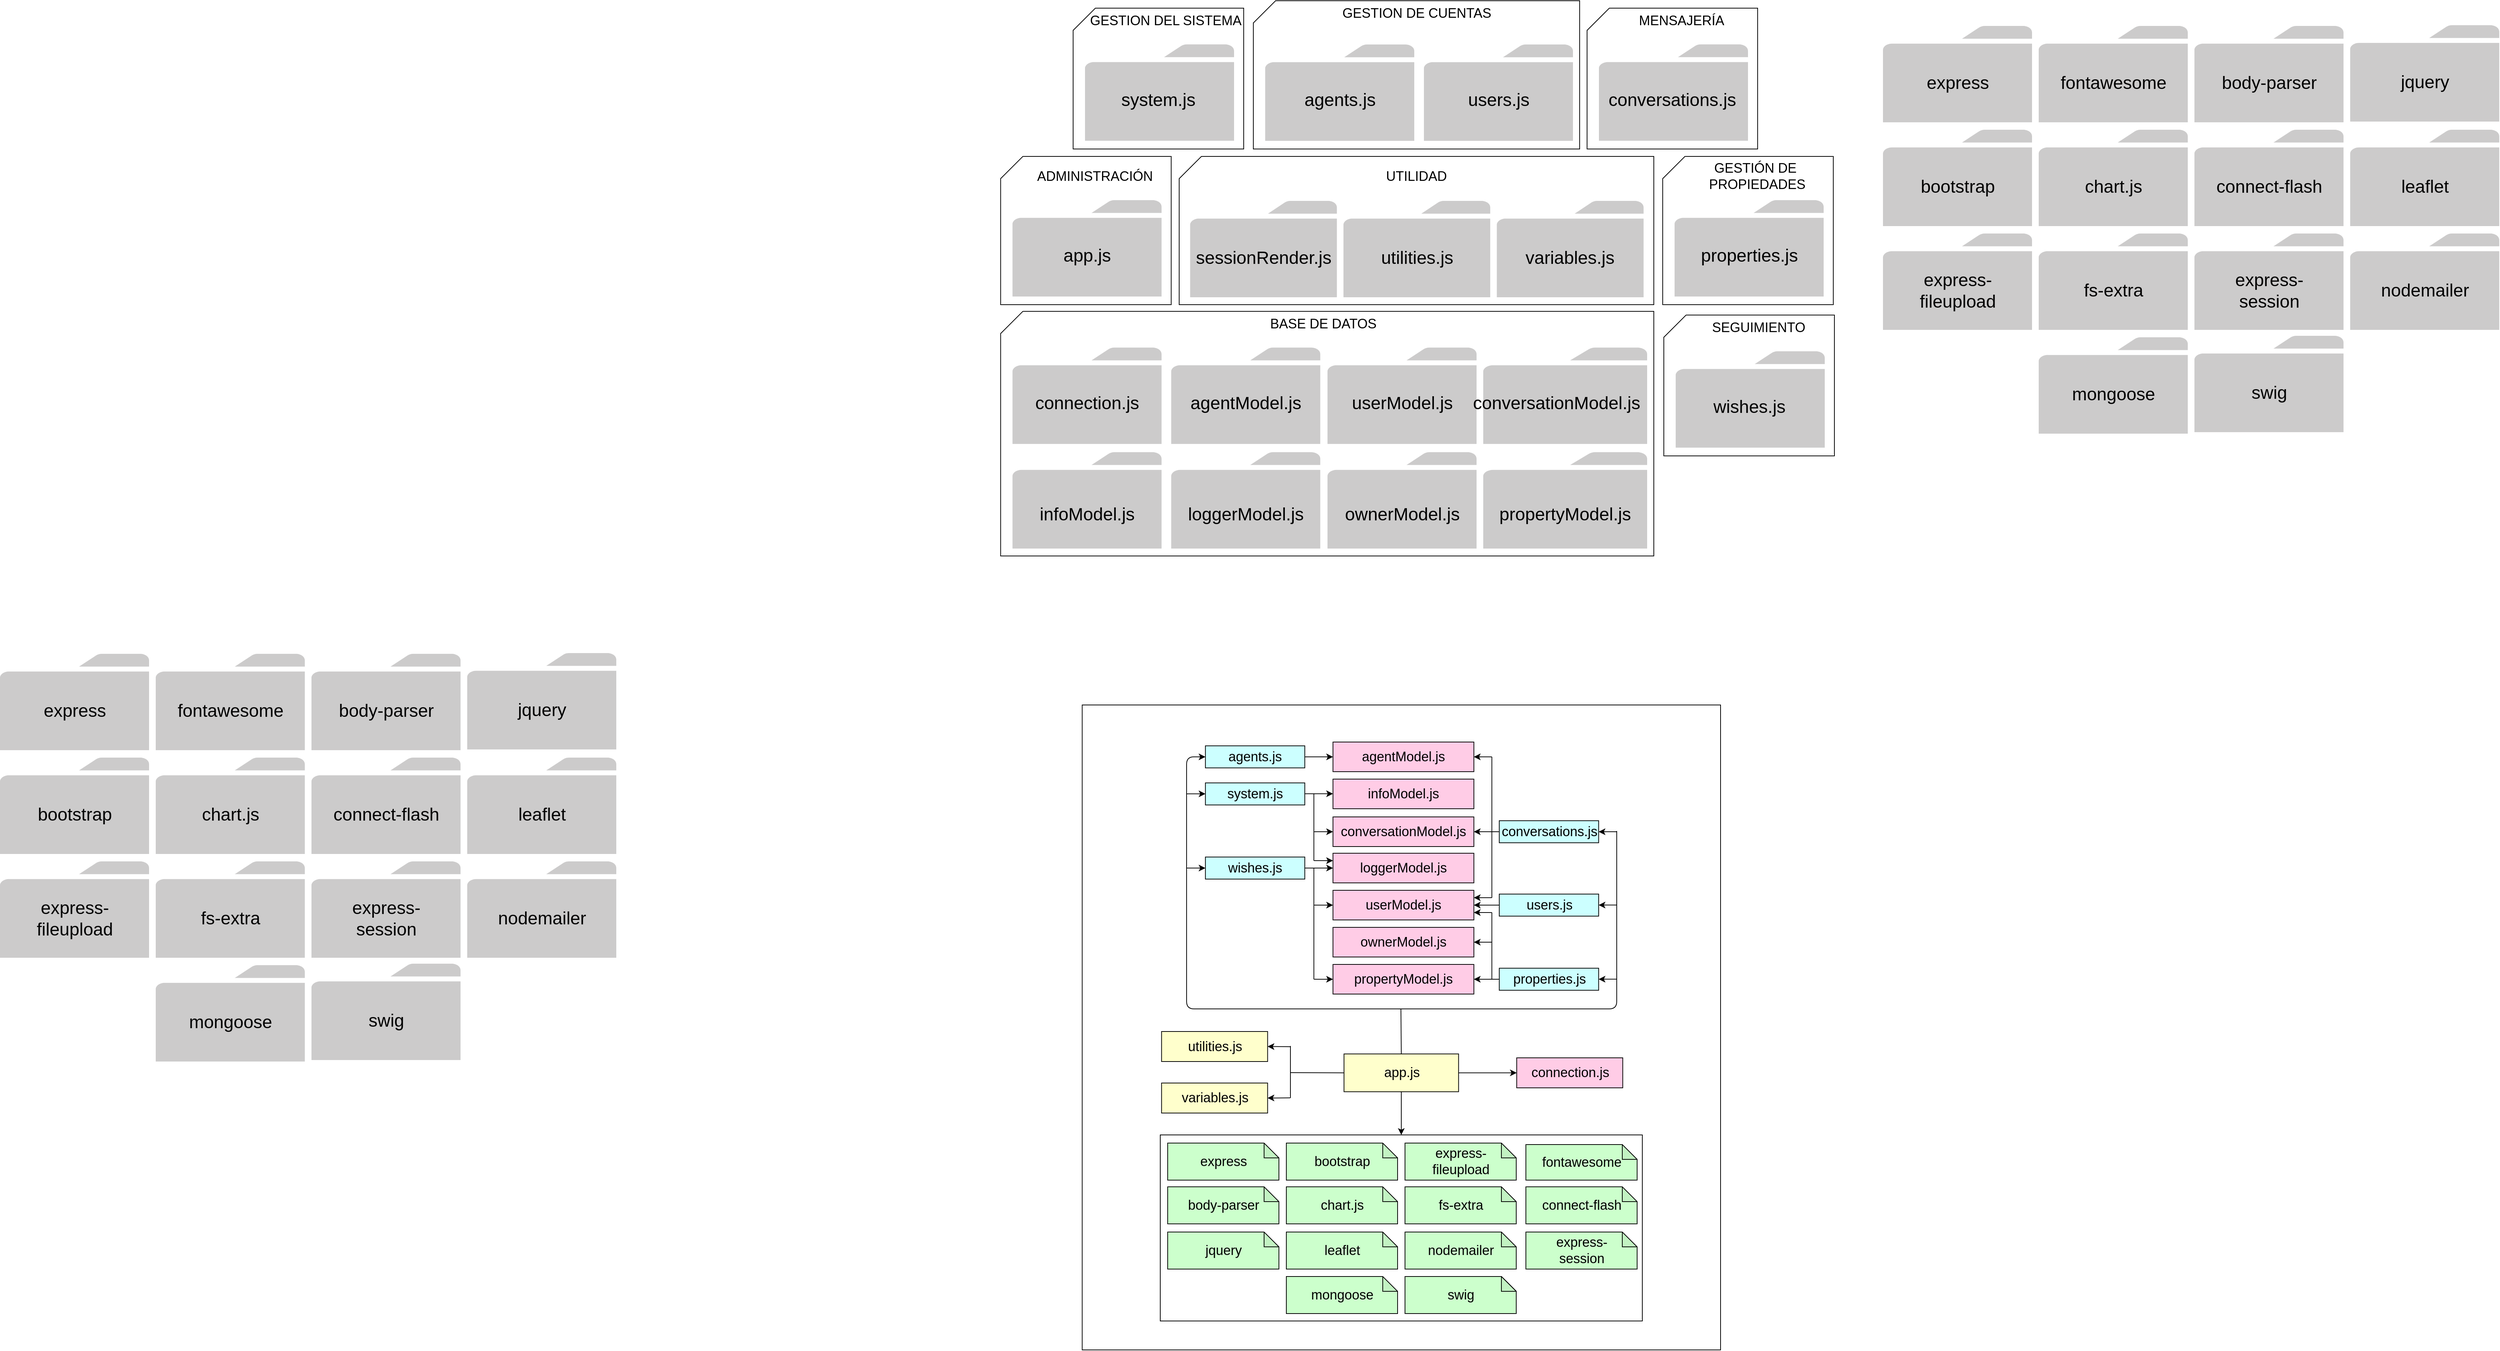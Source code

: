 <mxfile version="12.6.5" type="device"><diagram id="yXyMZjHoIQZuRrWlMwQW" name="Page-1"><mxGraphModel dx="739" dy="-649" grid="1" gridSize="10" guides="1" tooltips="1" connect="1" arrows="1" fold="1" page="0" pageScale="1" pageWidth="827" pageHeight="1169" math="0" shadow="0"><root><mxCell id="0"/><mxCell id="1" parent="0"/><mxCell id="G1W5zY0gguwKCuaoSfcS-165" value="" style="rounded=0;whiteSpace=wrap;html=1;fillColor=#FFFFFF;" vertex="1" parent="1"><mxGeometry x="2789.25" y="2800" width="860.75" height="870" as="geometry"/></mxCell><mxCell id="qIXQX4aZwfCVxhJVNBYA-166" value="" style="pointerEvents=1;shadow=0;dashed=0;html=1;strokeColor=none;labelPosition=center;verticalLabelPosition=bottom;verticalAlign=top;outlineConnect=0;align=center;shape=mxgraph.office.concepts.folder;fillColor=#CCCBCB;" parent="1" vertex="1"><mxGeometry x="4499" y="2024" width="201" height="130.0" as="geometry"/></mxCell><mxCell id="qIXQX4aZwfCVxhJVNBYA-124" value="" style="group" parent="1" vertex="1" connectable="0"><mxGeometry x="3869" y="1884" width="201" height="130" as="geometry"/></mxCell><mxCell id="qIXQX4aZwfCVxhJVNBYA-125" value="" style="pointerEvents=1;shadow=0;dashed=0;html=1;strokeColor=none;labelPosition=center;verticalLabelPosition=bottom;verticalAlign=top;outlineConnect=0;align=center;shape=mxgraph.office.concepts.folder;fillColor=#CCCBCB;" parent="qIXQX4aZwfCVxhJVNBYA-124" vertex="1"><mxGeometry width="201" height="130.0" as="geometry"/></mxCell><mxCell id="qIXQX4aZwfCVxhJVNBYA-126" value="&lt;span style=&quot;font-size: 24px&quot;&gt;express&lt;/span&gt;" style="text;html=1;strokeColor=none;fillColor=none;align=center;verticalAlign=middle;whiteSpace=wrap;rounded=0;" parent="qIXQX4aZwfCVxhJVNBYA-124" vertex="1"><mxGeometry x="28.5" y="53.321" width="144" height="47.709" as="geometry"/></mxCell><mxCell id="qIXQX4aZwfCVxhJVNBYA-128" value="" style="group" parent="1" vertex="1" connectable="0"><mxGeometry x="4079" y="1884" width="201" height="130" as="geometry"/></mxCell><mxCell id="qIXQX4aZwfCVxhJVNBYA-129" value="" style="pointerEvents=1;shadow=0;dashed=0;html=1;strokeColor=none;labelPosition=center;verticalLabelPosition=bottom;verticalAlign=top;outlineConnect=0;align=center;shape=mxgraph.office.concepts.folder;fillColor=#CCCBCB;" parent="qIXQX4aZwfCVxhJVNBYA-128" vertex="1"><mxGeometry width="201" height="130.0" as="geometry"/></mxCell><mxCell id="qIXQX4aZwfCVxhJVNBYA-130" value="&lt;span style=&quot;font-size: 24px&quot;&gt;fontawesome&lt;/span&gt;" style="text;html=1;strokeColor=none;fillColor=none;align=center;verticalAlign=middle;whiteSpace=wrap;rounded=0;" parent="qIXQX4aZwfCVxhJVNBYA-128" vertex="1"><mxGeometry x="28.5" y="53.321" width="144" height="47.709" as="geometry"/></mxCell><mxCell id="qIXQX4aZwfCVxhJVNBYA-131" value="" style="group" parent="1" vertex="1" connectable="0"><mxGeometry x="4289" y="1884" width="201" height="130" as="geometry"/></mxCell><mxCell id="qIXQX4aZwfCVxhJVNBYA-132" value="" style="pointerEvents=1;shadow=0;dashed=0;html=1;strokeColor=none;labelPosition=center;verticalLabelPosition=bottom;verticalAlign=top;outlineConnect=0;align=center;shape=mxgraph.office.concepts.folder;fillColor=#CCCBCB;" parent="qIXQX4aZwfCVxhJVNBYA-131" vertex="1"><mxGeometry width="201" height="130.0" as="geometry"/></mxCell><mxCell id="qIXQX4aZwfCVxhJVNBYA-133" value="&lt;span style=&quot;font-size: 24px&quot;&gt;body-parser&lt;/span&gt;" style="text;html=1;strokeColor=none;fillColor=none;align=center;verticalAlign=middle;whiteSpace=wrap;rounded=0;" parent="qIXQX4aZwfCVxhJVNBYA-131" vertex="1"><mxGeometry x="28.5" y="53.321" width="144" height="47.709" as="geometry"/></mxCell><mxCell id="qIXQX4aZwfCVxhJVNBYA-144" value="" style="group" parent="1" vertex="1" connectable="0"><mxGeometry x="3869" y="2024" width="201" height="130" as="geometry"/></mxCell><mxCell id="qIXQX4aZwfCVxhJVNBYA-145" value="" style="pointerEvents=1;shadow=0;dashed=0;html=1;strokeColor=none;labelPosition=center;verticalLabelPosition=bottom;verticalAlign=top;outlineConnect=0;align=center;shape=mxgraph.office.concepts.folder;fillColor=#CCCBCB;" parent="qIXQX4aZwfCVxhJVNBYA-144" vertex="1"><mxGeometry width="201" height="130.0" as="geometry"/></mxCell><mxCell id="qIXQX4aZwfCVxhJVNBYA-146" value="&lt;span style=&quot;font-size: 24px&quot;&gt;bootstrap&lt;/span&gt;" style="text;html=1;strokeColor=none;fillColor=none;align=center;verticalAlign=middle;whiteSpace=wrap;rounded=0;" parent="qIXQX4aZwfCVxhJVNBYA-144" vertex="1"><mxGeometry x="28.5" y="53.321" width="144" height="47.709" as="geometry"/></mxCell><mxCell id="qIXQX4aZwfCVxhJVNBYA-147" value="" style="group" parent="1" vertex="1" connectable="0"><mxGeometry x="4079" y="2024" width="201" height="130" as="geometry"/></mxCell><mxCell id="qIXQX4aZwfCVxhJVNBYA-148" value="" style="pointerEvents=1;shadow=0;dashed=0;html=1;strokeColor=none;labelPosition=center;verticalLabelPosition=bottom;verticalAlign=top;outlineConnect=0;align=center;shape=mxgraph.office.concepts.folder;fillColor=#CCCBCB;" parent="qIXQX4aZwfCVxhJVNBYA-147" vertex="1"><mxGeometry width="201" height="130.0" as="geometry"/></mxCell><mxCell id="qIXQX4aZwfCVxhJVNBYA-149" value="&lt;span style=&quot;font-size: 24px&quot;&gt;chart.js&lt;/span&gt;" style="text;html=1;strokeColor=none;fillColor=none;align=center;verticalAlign=middle;whiteSpace=wrap;rounded=0;" parent="qIXQX4aZwfCVxhJVNBYA-147" vertex="1"><mxGeometry x="28.5" y="53.321" width="144" height="47.709" as="geometry"/></mxCell><mxCell id="qIXQX4aZwfCVxhJVNBYA-150" value="" style="group" parent="1" vertex="1" connectable="0"><mxGeometry x="4289" y="2024" width="201" height="130" as="geometry"/></mxCell><mxCell id="qIXQX4aZwfCVxhJVNBYA-151" value="" style="pointerEvents=1;shadow=0;dashed=0;html=1;strokeColor=none;labelPosition=center;verticalLabelPosition=bottom;verticalAlign=top;outlineConnect=0;align=center;shape=mxgraph.office.concepts.folder;fillColor=#CCCBCB;" parent="qIXQX4aZwfCVxhJVNBYA-150" vertex="1"><mxGeometry width="201" height="130.0" as="geometry"/></mxCell><mxCell id="qIXQX4aZwfCVxhJVNBYA-152" value="&lt;span style=&quot;font-size: 24px&quot;&gt;connect-flash&lt;/span&gt;" style="text;html=1;strokeColor=none;fillColor=none;align=center;verticalAlign=middle;whiteSpace=wrap;rounded=0;" parent="qIXQX4aZwfCVxhJVNBYA-150" vertex="1"><mxGeometry x="24.75" y="53.32" width="151.5" height="47.71" as="geometry"/></mxCell><mxCell id="qIXQX4aZwfCVxhJVNBYA-156" value="" style="group" parent="1" vertex="1" connectable="0"><mxGeometry x="4079" y="2164" width="201" height="130" as="geometry"/></mxCell><mxCell id="qIXQX4aZwfCVxhJVNBYA-157" value="" style="pointerEvents=1;shadow=0;dashed=0;html=1;strokeColor=none;labelPosition=center;verticalLabelPosition=bottom;verticalAlign=top;outlineConnect=0;align=center;shape=mxgraph.office.concepts.folder;fillColor=#CCCBCB;" parent="qIXQX4aZwfCVxhJVNBYA-156" vertex="1"><mxGeometry width="201" height="130.0" as="geometry"/></mxCell><mxCell id="qIXQX4aZwfCVxhJVNBYA-158" value="&lt;span style=&quot;font-size: 24px&quot;&gt;fs-extra&lt;/span&gt;" style="text;html=1;strokeColor=none;fillColor=none;align=center;verticalAlign=middle;whiteSpace=wrap;rounded=0;" parent="qIXQX4aZwfCVxhJVNBYA-156" vertex="1"><mxGeometry x="28.5" y="53.321" width="144" height="47.709" as="geometry"/></mxCell><mxCell id="qIXQX4aZwfCVxhJVNBYA-159" value="" style="group" parent="1" vertex="1" connectable="0"><mxGeometry x="4289" y="2164" width="201" height="130" as="geometry"/></mxCell><mxCell id="qIXQX4aZwfCVxhJVNBYA-160" value="" style="pointerEvents=1;shadow=0;dashed=0;html=1;strokeColor=none;labelPosition=center;verticalLabelPosition=bottom;verticalAlign=top;outlineConnect=0;align=center;shape=mxgraph.office.concepts.folder;fillColor=#CCCBCB;" parent="qIXQX4aZwfCVxhJVNBYA-159" vertex="1"><mxGeometry width="201" height="130.0" as="geometry"/></mxCell><mxCell id="qIXQX4aZwfCVxhJVNBYA-161" value="&lt;span style=&quot;font-size: 24px&quot;&gt;express-session&lt;/span&gt;" style="text;html=1;strokeColor=none;fillColor=none;align=center;verticalAlign=middle;whiteSpace=wrap;rounded=0;" parent="qIXQX4aZwfCVxhJVNBYA-159" vertex="1"><mxGeometry x="28.5" y="53.321" width="144" height="47.709" as="geometry"/></mxCell><mxCell id="qIXQX4aZwfCVxhJVNBYA-165" value="" style="group" parent="1" vertex="1" connectable="0"><mxGeometry x="4490" y="2024" width="201" height="130" as="geometry"/></mxCell><mxCell id="qIXQX4aZwfCVxhJVNBYA-176" value="" style="group" parent="qIXQX4aZwfCVxhJVNBYA-165" vertex="1" connectable="0"><mxGeometry width="201" height="130.0" as="geometry"/></mxCell><mxCell id="qIXQX4aZwfCVxhJVNBYA-167" value="&lt;span style=&quot;font-size: 24px&quot;&gt;leaflet&lt;/span&gt;" style="text;html=1;strokeColor=none;fillColor=none;align=center;verticalAlign=middle;whiteSpace=wrap;rounded=0;" parent="qIXQX4aZwfCVxhJVNBYA-176" vertex="1"><mxGeometry x="37.5" y="53.321" width="144" height="47.709" as="geometry"/></mxCell><mxCell id="qIXQX4aZwfCVxhJVNBYA-171" value="" style="group" parent="1" vertex="1" connectable="0"><mxGeometry x="4289" y="2302" width="201" height="130" as="geometry"/></mxCell><mxCell id="qIXQX4aZwfCVxhJVNBYA-172" value="" style="pointerEvents=1;shadow=0;dashed=0;html=1;strokeColor=none;labelPosition=center;verticalLabelPosition=bottom;verticalAlign=top;outlineConnect=0;align=center;shape=mxgraph.office.concepts.folder;fillColor=#CCCBCB;" parent="qIXQX4aZwfCVxhJVNBYA-171" vertex="1"><mxGeometry width="201" height="130.0" as="geometry"/></mxCell><mxCell id="qIXQX4aZwfCVxhJVNBYA-173" value="&lt;span style=&quot;font-size: 24px&quot;&gt;swig&lt;/span&gt;" style="text;html=1;strokeColor=none;fillColor=none;align=center;verticalAlign=middle;whiteSpace=wrap;rounded=0;" parent="qIXQX4aZwfCVxhJVNBYA-171" vertex="1"><mxGeometry x="28.5" y="53.321" width="144" height="47.709" as="geometry"/></mxCell><mxCell id="qIXQX4aZwfCVxhJVNBYA-175" value="" style="group" parent="1" vertex="1" connectable="0"><mxGeometry x="4499" y="1883" width="201" height="130" as="geometry"/></mxCell><mxCell id="qIXQX4aZwfCVxhJVNBYA-162" value="" style="group" parent="qIXQX4aZwfCVxhJVNBYA-175" vertex="1" connectable="0"><mxGeometry width="201" height="130" as="geometry"/></mxCell><mxCell id="qIXQX4aZwfCVxhJVNBYA-163" value="" style="pointerEvents=1;shadow=0;dashed=0;html=1;strokeColor=none;labelPosition=center;verticalLabelPosition=bottom;verticalAlign=top;outlineConnect=0;align=center;shape=mxgraph.office.concepts.folder;fillColor=#CCCBCB;" parent="qIXQX4aZwfCVxhJVNBYA-162" vertex="1"><mxGeometry width="201" height="130.0" as="geometry"/></mxCell><mxCell id="qIXQX4aZwfCVxhJVNBYA-164" value="&lt;span style=&quot;font-size: 24px&quot;&gt;jquery&lt;/span&gt;" style="text;html=1;strokeColor=none;fillColor=none;align=center;verticalAlign=middle;whiteSpace=wrap;rounded=0;" parent="qIXQX4aZwfCVxhJVNBYA-162" vertex="1"><mxGeometry x="28.5" y="53.321" width="144" height="47.709" as="geometry"/></mxCell><mxCell id="qIXQX4aZwfCVxhJVNBYA-177" value="" style="group" parent="1" vertex="1" connectable="0"><mxGeometry x="4499" y="2164" width="201" height="130" as="geometry"/></mxCell><mxCell id="qIXQX4aZwfCVxhJVNBYA-168" value="" style="group" parent="qIXQX4aZwfCVxhJVNBYA-177" vertex="1" connectable="0"><mxGeometry width="201" height="130" as="geometry"/></mxCell><mxCell id="qIXQX4aZwfCVxhJVNBYA-169" value="" style="pointerEvents=1;shadow=0;dashed=0;html=1;strokeColor=none;labelPosition=center;verticalLabelPosition=bottom;verticalAlign=top;outlineConnect=0;align=center;shape=mxgraph.office.concepts.folder;fillColor=#CCCBCB;" parent="qIXQX4aZwfCVxhJVNBYA-168" vertex="1"><mxGeometry width="201" height="130.0" as="geometry"/></mxCell><mxCell id="qIXQX4aZwfCVxhJVNBYA-170" value="&lt;span style=&quot;font-size: 24px&quot;&gt;nodemailer&lt;/span&gt;" style="text;html=1;strokeColor=none;fillColor=none;align=center;verticalAlign=middle;whiteSpace=wrap;rounded=0;" parent="qIXQX4aZwfCVxhJVNBYA-168" vertex="1"><mxGeometry x="28.5" y="53.321" width="144" height="47.709" as="geometry"/></mxCell><mxCell id="qIXQX4aZwfCVxhJVNBYA-154" value="" style="pointerEvents=1;shadow=0;dashed=0;html=1;strokeColor=none;labelPosition=center;verticalLabelPosition=bottom;verticalAlign=top;outlineConnect=0;align=center;shape=mxgraph.office.concepts.folder;fillColor=#CCCBCB;" parent="1" vertex="1"><mxGeometry x="3869" y="2164" width="201" height="130.0" as="geometry"/></mxCell><mxCell id="qIXQX4aZwfCVxhJVNBYA-155" value="&lt;span style=&quot;font-size: 24px&quot;&gt;express-fileupload&lt;/span&gt;" style="text;html=1;strokeColor=none;fillColor=none;align=center;verticalAlign=middle;whiteSpace=wrap;rounded=0;" parent="1" vertex="1"><mxGeometry x="3897.5" y="2217.321" width="144" height="47.709" as="geometry"/></mxCell><mxCell id="qIXQX4aZwfCVxhJVNBYA-286" value="" style="group" parent="1" vertex="1" connectable="0"><mxGeometry x="3573.5" y="2274" width="230" height="190" as="geometry"/></mxCell><mxCell id="qIXQX4aZwfCVxhJVNBYA-193" value="" style="group" parent="qIXQX4aZwfCVxhJVNBYA-286" vertex="1" connectable="0"><mxGeometry width="230" height="190" as="geometry"/></mxCell><mxCell id="qIXQX4aZwfCVxhJVNBYA-91" value="" style="shape=card;whiteSpace=wrap;html=1;" parent="qIXQX4aZwfCVxhJVNBYA-193" vertex="1"><mxGeometry width="230" height="190" as="geometry"/></mxCell><mxCell id="qIXQX4aZwfCVxhJVNBYA-92" value="&lt;font style=&quot;font-size: 18px&quot;&gt;SEGUIMIENTO&lt;/font&gt;" style="text;html=1;strokeColor=none;fillColor=none;align=center;verticalAlign=middle;whiteSpace=wrap;rounded=0;" parent="qIXQX4aZwfCVxhJVNBYA-193" vertex="1"><mxGeometry x="25" width="205" height="33" as="geometry"/></mxCell><mxCell id="qIXQX4aZwfCVxhJVNBYA-93" value="" style="pointerEvents=1;shadow=0;dashed=0;html=1;strokeColor=none;labelPosition=center;verticalLabelPosition=bottom;verticalAlign=top;outlineConnect=0;align=center;shape=mxgraph.office.concepts.folder;fillColor=#CCCBCB;" parent="qIXQX4aZwfCVxhJVNBYA-193" vertex="1"><mxGeometry x="16" y="48.86" width="201" height="130.0" as="geometry"/></mxCell><mxCell id="qIXQX4aZwfCVxhJVNBYA-94" value="&lt;span style=&quot;font-size: 24px&quot;&gt;wishes.js&lt;/span&gt;" style="text;html=1;strokeColor=none;fillColor=none;align=center;verticalAlign=middle;whiteSpace=wrap;rounded=0;" parent="qIXQX4aZwfCVxhJVNBYA-193" vertex="1"><mxGeometry x="43" y="100.141" width="144" height="47.709" as="geometry"/></mxCell><mxCell id="qIXQX4aZwfCVxhJVNBYA-287" value="" style="group" parent="1" vertex="1" connectable="0"><mxGeometry x="2777" y="1860" width="230" height="190" as="geometry"/></mxCell><mxCell id="qIXQX4aZwfCVxhJVNBYA-192" value="" style="group" parent="qIXQX4aZwfCVxhJVNBYA-287" vertex="1" connectable="0"><mxGeometry width="230" height="190" as="geometry"/></mxCell><mxCell id="qIXQX4aZwfCVxhJVNBYA-95" value="" style="shape=card;whiteSpace=wrap;html=1;" parent="qIXQX4aZwfCVxhJVNBYA-192" vertex="1"><mxGeometry width="230" height="190" as="geometry"/></mxCell><mxCell id="qIXQX4aZwfCVxhJVNBYA-96" value="&lt;font style=&quot;font-size: 18px&quot;&gt;GESTION DEL SISTEMA&lt;/font&gt;" style="text;html=1;strokeColor=none;fillColor=none;align=center;verticalAlign=middle;whiteSpace=wrap;rounded=0;" parent="qIXQX4aZwfCVxhJVNBYA-192" vertex="1"><mxGeometry x="20" width="210" height="33" as="geometry"/></mxCell><mxCell id="qIXQX4aZwfCVxhJVNBYA-97" value="" style="pointerEvents=1;shadow=0;dashed=0;html=1;strokeColor=none;labelPosition=center;verticalLabelPosition=bottom;verticalAlign=top;outlineConnect=0;align=center;shape=mxgraph.office.concepts.folder;fillColor=#CCCBCB;" parent="qIXQX4aZwfCVxhJVNBYA-192" vertex="1"><mxGeometry x="16" y="48.86" width="201" height="130.0" as="geometry"/></mxCell><mxCell id="qIXQX4aZwfCVxhJVNBYA-98" value="&lt;span style=&quot;font-size: 24px&quot;&gt;system.js&lt;/span&gt;" style="text;html=1;strokeColor=none;fillColor=none;align=center;verticalAlign=middle;whiteSpace=wrap;rounded=0;" parent="qIXQX4aZwfCVxhJVNBYA-192" vertex="1"><mxGeometry x="43" y="100.001" width="144" height="47.709" as="geometry"/></mxCell><mxCell id="qIXQX4aZwfCVxhJVNBYA-288" value="" style="group" parent="1" vertex="1" connectable="0"><mxGeometry x="3470" y="1860" width="230" height="190" as="geometry"/></mxCell><mxCell id="qIXQX4aZwfCVxhJVNBYA-191" value="" style="group" parent="qIXQX4aZwfCVxhJVNBYA-288" vertex="1" connectable="0"><mxGeometry width="230" height="190" as="geometry"/></mxCell><mxCell id="qIXQX4aZwfCVxhJVNBYA-87" value="" style="shape=card;whiteSpace=wrap;html=1;" parent="qIXQX4aZwfCVxhJVNBYA-191" vertex="1"><mxGeometry width="230" height="190" as="geometry"/></mxCell><mxCell id="qIXQX4aZwfCVxhJVNBYA-88" value="&lt;font style=&quot;font-size: 18px&quot;&gt;MENSAJERÍA&lt;/font&gt;" style="text;html=1;strokeColor=none;fillColor=none;align=center;verticalAlign=middle;whiteSpace=wrap;rounded=0;" parent="qIXQX4aZwfCVxhJVNBYA-191" vertex="1"><mxGeometry x="25" width="205" height="33" as="geometry"/></mxCell><mxCell id="qIXQX4aZwfCVxhJVNBYA-89" value="" style="pointerEvents=1;shadow=0;dashed=0;html=1;strokeColor=none;labelPosition=center;verticalLabelPosition=bottom;verticalAlign=top;outlineConnect=0;align=center;shape=mxgraph.office.concepts.folder;fillColor=#CCCBCB;" parent="qIXQX4aZwfCVxhJVNBYA-191" vertex="1"><mxGeometry x="16" y="48.86" width="201" height="130.0" as="geometry"/></mxCell><mxCell id="qIXQX4aZwfCVxhJVNBYA-99" value="&lt;span style=&quot;font-size: 24px&quot;&gt;conversations.js&lt;/span&gt;" style="text;html=1;strokeColor=none;fillColor=none;align=center;verticalAlign=middle;whiteSpace=wrap;rounded=0;" parent="qIXQX4aZwfCVxhJVNBYA-191" vertex="1"><mxGeometry x="43" y="100.001" width="144" height="47.709" as="geometry"/></mxCell><mxCell id="qIXQX4aZwfCVxhJVNBYA-492" value="" style="group" parent="1" vertex="1" connectable="0"><mxGeometry x="2679.25" y="2060" width="230" height="200" as="geometry"/></mxCell><mxCell id="qIXQX4aZwfCVxhJVNBYA-493" value="" style="group" parent="qIXQX4aZwfCVxhJVNBYA-492" vertex="1" connectable="0"><mxGeometry width="230" height="200" as="geometry"/></mxCell><mxCell id="qIXQX4aZwfCVxhJVNBYA-494" value="" style="group" parent="qIXQX4aZwfCVxhJVNBYA-493" vertex="1" connectable="0"><mxGeometry width="230" height="200" as="geometry"/></mxCell><mxCell id="qIXQX4aZwfCVxhJVNBYA-495" value="" style="shape=card;whiteSpace=wrap;html=1;" parent="qIXQX4aZwfCVxhJVNBYA-494" vertex="1"><mxGeometry width="230" height="200" as="geometry"/></mxCell><mxCell id="qIXQX4aZwfCVxhJVNBYA-496" value="&lt;span style=&quot;font-size: 18px&quot;&gt;ADMINISTRACIÓN&lt;br&gt;&lt;/span&gt;" style="text;html=1;strokeColor=none;fillColor=none;align=center;verticalAlign=middle;whiteSpace=wrap;rounded=0;" parent="qIXQX4aZwfCVxhJVNBYA-494" vertex="1"><mxGeometry x="25" y="10" width="205" height="33" as="geometry"/></mxCell><mxCell id="qIXQX4aZwfCVxhJVNBYA-497" value="" style="pointerEvents=1;shadow=0;dashed=0;html=1;strokeColor=none;labelPosition=center;verticalLabelPosition=bottom;verticalAlign=top;outlineConnect=0;align=center;shape=mxgraph.office.concepts.folder;fillColor=#CCCBCB;" parent="qIXQX4aZwfCVxhJVNBYA-494" vertex="1"><mxGeometry x="16" y="59" width="201" height="130.0" as="geometry"/></mxCell><mxCell id="qIXQX4aZwfCVxhJVNBYA-498" value="&lt;span style=&quot;font-size: 24px&quot;&gt;app.js&lt;/span&gt;" style="text;html=1;strokeColor=none;fillColor=none;align=center;verticalAlign=middle;whiteSpace=wrap;rounded=0;" parent="qIXQX4aZwfCVxhJVNBYA-494" vertex="1"><mxGeometry x="44.5" y="110.001" width="144" height="47.709" as="geometry"/></mxCell><mxCell id="qIXQX4aZwfCVxhJVNBYA-499" value="" style="group" parent="1" vertex="1" connectable="0"><mxGeometry x="2920" y="2060" width="640" height="200" as="geometry"/></mxCell><mxCell id="qIXQX4aZwfCVxhJVNBYA-77" value="" style="shape=card;whiteSpace=wrap;html=1;" parent="qIXQX4aZwfCVxhJVNBYA-499" vertex="1"><mxGeometry width="640" height="200" as="geometry"/></mxCell><mxCell id="qIXQX4aZwfCVxhJVNBYA-51" value="&lt;font style=&quot;font-size: 18px&quot;&gt;UTILIDAD&lt;/font&gt;" style="text;html=1;strokeColor=none;fillColor=none;align=center;verticalAlign=middle;whiteSpace=wrap;rounded=0;" parent="qIXQX4aZwfCVxhJVNBYA-499" vertex="1"><mxGeometry x="201.846" y="10" width="236.308" height="33" as="geometry"/></mxCell><mxCell id="qIXQX4aZwfCVxhJVNBYA-63" value="" style="pointerEvents=1;shadow=0;dashed=0;html=1;strokeColor=none;labelPosition=center;verticalLabelPosition=bottom;verticalAlign=top;outlineConnect=0;align=center;shape=mxgraph.office.concepts.folder;fillColor=#CCCBCB;" parent="qIXQX4aZwfCVxhJVNBYA-499" vertex="1"><mxGeometry x="221.538" y="60" width="197.908" height="130.0" as="geometry"/></mxCell><mxCell id="qIXQX4aZwfCVxhJVNBYA-64" value="&lt;span style=&quot;font-size: 24px&quot;&gt;utilities.js&lt;/span&gt;" style="text;html=1;strokeColor=none;fillColor=none;align=center;verticalAlign=middle;whiteSpace=wrap;rounded=0;" parent="qIXQX4aZwfCVxhJVNBYA-499" vertex="1"><mxGeometry x="249.6" y="113.001" width="141.785" height="47.709" as="geometry"/></mxCell><mxCell id="qIXQX4aZwfCVxhJVNBYA-52" value="" style="group" parent="qIXQX4aZwfCVxhJVNBYA-499" vertex="1" connectable="0"><mxGeometry x="14.769" y="60" width="197.908" height="130" as="geometry"/></mxCell><mxCell id="qIXQX4aZwfCVxhJVNBYA-53" value="" style="pointerEvents=1;shadow=0;dashed=0;html=1;strokeColor=none;labelPosition=center;verticalLabelPosition=bottom;verticalAlign=top;outlineConnect=0;align=center;shape=mxgraph.office.concepts.folder;fillColor=#CCCBCB;" parent="qIXQX4aZwfCVxhJVNBYA-52" vertex="1"><mxGeometry width="197.908" height="130.0" as="geometry"/></mxCell><mxCell id="qIXQX4aZwfCVxhJVNBYA-54" value="&lt;span style=&quot;font-size: 24px&quot;&gt;sessionRender.js&lt;/span&gt;" style="text;html=1;strokeColor=none;fillColor=none;align=center;verticalAlign=middle;whiteSpace=wrap;rounded=0;" parent="qIXQX4aZwfCVxhJVNBYA-52" vertex="1"><mxGeometry x="28.062" y="53.321" width="141.785" height="47.709" as="geometry"/></mxCell><mxCell id="qIXQX4aZwfCVxhJVNBYA-71" value="" style="group" parent="qIXQX4aZwfCVxhJVNBYA-499" vertex="1" connectable="0"><mxGeometry x="428.308" y="60" width="197.908" height="130" as="geometry"/></mxCell><mxCell id="qIXQX4aZwfCVxhJVNBYA-72" value="" style="pointerEvents=1;shadow=0;dashed=0;html=1;strokeColor=none;labelPosition=center;verticalLabelPosition=bottom;verticalAlign=top;outlineConnect=0;align=center;shape=mxgraph.office.concepts.folder;fillColor=#CCCBCB;" parent="qIXQX4aZwfCVxhJVNBYA-71" vertex="1"><mxGeometry width="197.908" height="130.0" as="geometry"/></mxCell><mxCell id="qIXQX4aZwfCVxhJVNBYA-73" value="&lt;span style=&quot;font-size: 24px&quot;&gt;variables.js&lt;/span&gt;" style="text;html=1;strokeColor=none;fillColor=none;align=center;verticalAlign=middle;whiteSpace=wrap;rounded=0;" parent="qIXQX4aZwfCVxhJVNBYA-71" vertex="1"><mxGeometry x="28.062" y="53.321" width="141.785" height="47.709" as="geometry"/></mxCell><mxCell id="qIXQX4aZwfCVxhJVNBYA-500" value="" style="group" parent="1" vertex="1" connectable="0"><mxGeometry x="3020" y="1850" width="440" height="200" as="geometry"/></mxCell><mxCell id="qIXQX4aZwfCVxhJVNBYA-101" value="" style="shape=card;whiteSpace=wrap;html=1;" parent="qIXQX4aZwfCVxhJVNBYA-500" vertex="1"><mxGeometry width="440" height="200" as="geometry"/></mxCell><mxCell id="qIXQX4aZwfCVxhJVNBYA-102" value="&lt;font style=&quot;font-size: 18px&quot;&gt;GESTION DE CUENTAS&lt;/font&gt;" style="text;html=1;strokeColor=none;fillColor=none;align=center;verticalAlign=middle;whiteSpace=wrap;rounded=0;" parent="qIXQX4aZwfCVxhJVNBYA-500" vertex="1"><mxGeometry x="117.5" width="205" height="33" as="geometry"/></mxCell><mxCell id="qIXQX4aZwfCVxhJVNBYA-103" value="" style="pointerEvents=1;shadow=0;dashed=0;html=1;strokeColor=none;labelPosition=center;verticalLabelPosition=bottom;verticalAlign=top;outlineConnect=0;align=center;shape=mxgraph.office.concepts.folder;fillColor=#CCCBCB;" parent="qIXQX4aZwfCVxhJVNBYA-500" vertex="1"><mxGeometry x="16" y="59" width="201" height="130.0" as="geometry"/></mxCell><mxCell id="qIXQX4aZwfCVxhJVNBYA-104" value="&lt;span style=&quot;font-size: 24px&quot;&gt;agents.js&lt;/span&gt;" style="text;html=1;strokeColor=none;fillColor=none;align=center;verticalAlign=middle;whiteSpace=wrap;rounded=0;" parent="qIXQX4aZwfCVxhJVNBYA-500" vertex="1"><mxGeometry x="44.5" y="110.001" width="144" height="47.709" as="geometry"/></mxCell><mxCell id="qIXQX4aZwfCVxhJVNBYA-107" value="" style="pointerEvents=1;shadow=0;dashed=0;html=1;strokeColor=none;labelPosition=center;verticalLabelPosition=bottom;verticalAlign=top;outlineConnect=0;align=center;shape=mxgraph.office.concepts.folder;fillColor=#CCCBCB;" parent="qIXQX4aZwfCVxhJVNBYA-500" vertex="1"><mxGeometry x="230" y="59" width="201" height="130.0" as="geometry"/></mxCell><mxCell id="qIXQX4aZwfCVxhJVNBYA-108" value="&lt;span style=&quot;font-size: 24px&quot;&gt;users.js&lt;/span&gt;" style="text;html=1;strokeColor=none;fillColor=none;align=center;verticalAlign=middle;whiteSpace=wrap;rounded=0;" parent="qIXQX4aZwfCVxhJVNBYA-500" vertex="1"><mxGeometry x="258.5" y="110.001" width="144" height="47.709" as="geometry"/></mxCell><mxCell id="qIXQX4aZwfCVxhJVNBYA-285" value="" style="group" parent="1" vertex="1" connectable="0"><mxGeometry x="3572" y="2060" width="230" height="200" as="geometry"/></mxCell><mxCell id="qIXQX4aZwfCVxhJVNBYA-194" value="" style="group" parent="qIXQX4aZwfCVxhJVNBYA-285" vertex="1" connectable="0"><mxGeometry width="230" height="200" as="geometry"/></mxCell><mxCell id="qIXQX4aZwfCVxhJVNBYA-118" value="" style="group" parent="qIXQX4aZwfCVxhJVNBYA-194" vertex="1" connectable="0"><mxGeometry width="230" height="200" as="geometry"/></mxCell><mxCell id="qIXQX4aZwfCVxhJVNBYA-111" value="" style="shape=card;whiteSpace=wrap;html=1;" parent="qIXQX4aZwfCVxhJVNBYA-118" vertex="1"><mxGeometry width="230" height="200" as="geometry"/></mxCell><mxCell id="qIXQX4aZwfCVxhJVNBYA-112" value="&lt;span style=&quot;font-size: 18px&quot;&gt;GESTIÓN DE&amp;nbsp;&lt;br&gt;PROPIEDADES&lt;br&gt;&lt;/span&gt;" style="text;html=1;strokeColor=none;fillColor=none;align=center;verticalAlign=middle;whiteSpace=wrap;rounded=0;" parent="qIXQX4aZwfCVxhJVNBYA-118" vertex="1"><mxGeometry x="25" y="10" width="205" height="33" as="geometry"/></mxCell><mxCell id="qIXQX4aZwfCVxhJVNBYA-113" value="" style="pointerEvents=1;shadow=0;dashed=0;html=1;strokeColor=none;labelPosition=center;verticalLabelPosition=bottom;verticalAlign=top;outlineConnect=0;align=center;shape=mxgraph.office.concepts.folder;fillColor=#CCCBCB;" parent="qIXQX4aZwfCVxhJVNBYA-118" vertex="1"><mxGeometry x="16" y="59" width="201" height="130.0" as="geometry"/></mxCell><mxCell id="qIXQX4aZwfCVxhJVNBYA-114" value="&lt;span style=&quot;font-size: 24px&quot;&gt;properties.js&lt;/span&gt;" style="text;html=1;strokeColor=none;fillColor=none;align=center;verticalAlign=middle;whiteSpace=wrap;rounded=0;" parent="qIXQX4aZwfCVxhJVNBYA-118" vertex="1"><mxGeometry x="44.5" y="110.001" width="144" height="47.709" as="geometry"/></mxCell><mxCell id="qIXQX4aZwfCVxhJVNBYA-2" value="" style="shape=card;whiteSpace=wrap;html=1;" parent="1" vertex="1"><mxGeometry x="2679.25" y="2269" width="880.75" height="330" as="geometry"/></mxCell><mxCell id="qIXQX4aZwfCVxhJVNBYA-6" value="&lt;font style=&quot;font-size: 18px&quot;&gt;BASE DE DATOS&lt;/font&gt;" style="text;html=1;strokeColor=none;fillColor=none;align=center;verticalAlign=middle;whiteSpace=wrap;rounded=0;" parent="1" vertex="1"><mxGeometry x="3011.75" y="2269" width="205" height="33" as="geometry"/></mxCell><mxCell id="qIXQX4aZwfCVxhJVNBYA-83" value="" style="pointerEvents=1;shadow=0;dashed=0;html=1;strokeColor=none;labelPosition=center;verticalLabelPosition=bottom;verticalAlign=top;outlineConnect=0;align=center;shape=mxgraph.office.concepts.folder;fillColor=#CCCBCB;" parent="1" vertex="1"><mxGeometry x="2695.25" y="2317.86" width="201" height="130.0" as="geometry"/></mxCell><mxCell id="qIXQX4aZwfCVxhJVNBYA-86" value="&lt;span style=&quot;font-size: 24px&quot;&gt;connection.js&lt;/span&gt;" style="text;html=1;strokeColor=none;fillColor=none;align=center;verticalAlign=middle;whiteSpace=wrap;rounded=0;" parent="1" vertex="1"><mxGeometry x="2723.75" y="2369.141" width="144" height="47.709" as="geometry"/></mxCell><mxCell id="cRrca0z5f_NcKiryhzIJ-1" value="" style="pointerEvents=1;shadow=0;dashed=0;html=1;strokeColor=none;labelPosition=center;verticalLabelPosition=bottom;verticalAlign=top;outlineConnect=0;align=center;shape=mxgraph.office.concepts.folder;fillColor=#CCCBCB;" parent="1" vertex="1"><mxGeometry x="2909.25" y="2317.86" width="201" height="130.0" as="geometry"/></mxCell><mxCell id="cRrca0z5f_NcKiryhzIJ-3" value="" style="pointerEvents=1;shadow=0;dashed=0;html=1;strokeColor=none;labelPosition=center;verticalLabelPosition=bottom;verticalAlign=top;outlineConnect=0;align=center;shape=mxgraph.office.concepts.folder;fillColor=#CCCBCB;" parent="1" vertex="1"><mxGeometry x="3120" y="2317.86" width="201" height="130.0" as="geometry"/></mxCell><mxCell id="cRrca0z5f_NcKiryhzIJ-4" value="" style="pointerEvents=1;shadow=0;dashed=0;html=1;strokeColor=none;labelPosition=center;verticalLabelPosition=bottom;verticalAlign=top;outlineConnect=0;align=center;shape=mxgraph.office.concepts.folder;fillColor=#CCCBCB;" parent="1" vertex="1"><mxGeometry x="3330" y="2317.86" width="221" height="130" as="geometry"/></mxCell><mxCell id="cRrca0z5f_NcKiryhzIJ-9" value="" style="pointerEvents=1;shadow=0;dashed=0;html=1;strokeColor=none;labelPosition=center;verticalLabelPosition=bottom;verticalAlign=top;outlineConnect=0;align=center;shape=mxgraph.office.concepts.folder;fillColor=#CCCBCB;" parent="1" vertex="1"><mxGeometry x="2695.25" y="2459" width="201" height="130.0" as="geometry"/></mxCell><mxCell id="cRrca0z5f_NcKiryhzIJ-10" value="" style="pointerEvents=1;shadow=0;dashed=0;html=1;strokeColor=none;labelPosition=center;verticalLabelPosition=bottom;verticalAlign=top;outlineConnect=0;align=center;shape=mxgraph.office.concepts.folder;fillColor=#CCCBCB;" parent="1" vertex="1"><mxGeometry x="2909.25" y="2459" width="201" height="130.0" as="geometry"/></mxCell><mxCell id="cRrca0z5f_NcKiryhzIJ-11" value="" style="pointerEvents=1;shadow=0;dashed=0;html=1;strokeColor=none;labelPosition=center;verticalLabelPosition=bottom;verticalAlign=top;outlineConnect=0;align=center;shape=mxgraph.office.concepts.folder;fillColor=#CCCBCB;" parent="1" vertex="1"><mxGeometry x="3120" y="2459" width="201" height="130.0" as="geometry"/></mxCell><mxCell id="cRrca0z5f_NcKiryhzIJ-12" value="" style="pointerEvents=1;shadow=0;dashed=0;html=1;strokeColor=none;labelPosition=center;verticalLabelPosition=bottom;verticalAlign=top;outlineConnect=0;align=center;shape=mxgraph.office.concepts.folder;fillColor=#CCCBCB;" parent="1" vertex="1"><mxGeometry x="3330" y="2459" width="221" height="130" as="geometry"/></mxCell><mxCell id="cRrca0z5f_NcKiryhzIJ-13" value="&lt;span style=&quot;font-size: 24px&quot;&gt;agentModel.js&lt;/span&gt;" style="text;html=1;strokeColor=none;fillColor=none;align=center;verticalAlign=middle;whiteSpace=wrap;rounded=0;" parent="1" vertex="1"><mxGeometry x="2937.75" y="2369.141" width="144" height="47.709" as="geometry"/></mxCell><mxCell id="cRrca0z5f_NcKiryhzIJ-14" value="&lt;span style=&quot;font-size: 24px&quot;&gt;userModel.js&lt;/span&gt;" style="text;html=1;strokeColor=none;fillColor=none;align=center;verticalAlign=middle;whiteSpace=wrap;rounded=0;" parent="1" vertex="1"><mxGeometry x="3148.5" y="2369.141" width="144" height="47.709" as="geometry"/></mxCell><mxCell id="cRrca0z5f_NcKiryhzIJ-15" value="&lt;span style=&quot;font-size: 24px&quot;&gt;conversationModel.js&lt;/span&gt;" style="text;html=1;strokeColor=none;fillColor=none;align=center;verticalAlign=middle;whiteSpace=wrap;rounded=0;" parent="1" vertex="1"><mxGeometry x="3356.75" y="2369.141" width="144" height="47.709" as="geometry"/></mxCell><mxCell id="cRrca0z5f_NcKiryhzIJ-16" value="&lt;span style=&quot;font-size: 24px&quot;&gt;propertyModel.js&lt;/span&gt;" style="text;html=1;strokeColor=none;fillColor=none;align=center;verticalAlign=middle;whiteSpace=wrap;rounded=0;" parent="1" vertex="1"><mxGeometry x="3375.13" y="2519" width="130.75" height="47.71" as="geometry"/></mxCell><mxCell id="cRrca0z5f_NcKiryhzIJ-17" value="&lt;span style=&quot;font-size: 24px&quot;&gt;ownerModel.js&lt;/span&gt;" style="text;html=1;strokeColor=none;fillColor=none;align=center;verticalAlign=middle;whiteSpace=wrap;rounded=0;" parent="1" vertex="1"><mxGeometry x="3148.5" y="2519.001" width="144" height="47.709" as="geometry"/></mxCell><mxCell id="cRrca0z5f_NcKiryhzIJ-18" value="&lt;span style=&quot;font-size: 24px&quot;&gt;loggerModel.js&lt;/span&gt;" style="text;html=1;strokeColor=none;fillColor=none;align=center;verticalAlign=middle;whiteSpace=wrap;rounded=0;" parent="1" vertex="1"><mxGeometry x="2937.75" y="2519.001" width="144" height="47.709" as="geometry"/></mxCell><mxCell id="cRrca0z5f_NcKiryhzIJ-19" value="&lt;span style=&quot;font-size: 24px&quot;&gt;infoModel.js&lt;/span&gt;" style="text;html=1;strokeColor=none;fillColor=none;align=center;verticalAlign=middle;whiteSpace=wrap;rounded=0;" parent="1" vertex="1"><mxGeometry x="2723.75" y="2519.001" width="144" height="47.709" as="geometry"/></mxCell><mxCell id="cRrca0z5f_NcKiryhzIJ-21" value="" style="group" parent="1" vertex="1" connectable="0"><mxGeometry x="4079" y="2304" width="201" height="130" as="geometry"/></mxCell><mxCell id="cRrca0z5f_NcKiryhzIJ-22" value="" style="pointerEvents=1;shadow=0;dashed=0;html=1;strokeColor=none;labelPosition=center;verticalLabelPosition=bottom;verticalAlign=top;outlineConnect=0;align=center;shape=mxgraph.office.concepts.folder;fillColor=#CCCBCB;" parent="cRrca0z5f_NcKiryhzIJ-21" vertex="1"><mxGeometry width="201" height="130.0" as="geometry"/></mxCell><mxCell id="cRrca0z5f_NcKiryhzIJ-23" value="&lt;span style=&quot;font-size: 24px&quot;&gt;mongoose&lt;/span&gt;" style="text;html=1;strokeColor=none;fillColor=none;align=center;verticalAlign=middle;whiteSpace=wrap;rounded=0;" parent="cRrca0z5f_NcKiryhzIJ-21" vertex="1"><mxGeometry x="28.5" y="53.321" width="144" height="47.709" as="geometry"/></mxCell><mxCell id="cRrca0z5f_NcKiryhzIJ-52" value="&lt;font style=&quot;font-size: 18px&quot;&gt;agents.js&lt;/font&gt;" style="html=1;fillColor=#CCFFFF;" parent="1" vertex="1"><mxGeometry x="2955.38" y="2855.13" width="134" height="29.75" as="geometry"/></mxCell><mxCell id="G1W5zY0gguwKCuaoSfcS-8" value="&lt;font style=&quot;font-size: 18px&quot;&gt;app.js&lt;/font&gt;" style="html=1;fillColor=#FFFFCC;" vertex="1" parent="1"><mxGeometry x="3142.25" y="3270.75" width="154.5" height="51" as="geometry"/></mxCell><mxCell id="G1W5zY0gguwKCuaoSfcS-9" value="" style="pointerEvents=1;shadow=0;dashed=0;html=1;strokeColor=none;labelPosition=center;verticalLabelPosition=bottom;verticalAlign=top;outlineConnect=0;align=center;shape=mxgraph.office.concepts.folder;fillColor=#CCCBCB;" vertex="1" parent="1"><mxGeometry x="1960" y="2871" width="201" height="130.0" as="geometry"/></mxCell><mxCell id="G1W5zY0gguwKCuaoSfcS-10" value="" style="group" vertex="1" connectable="0" parent="1"><mxGeometry x="1330" y="2731" width="201" height="130" as="geometry"/></mxCell><mxCell id="G1W5zY0gguwKCuaoSfcS-11" value="" style="pointerEvents=1;shadow=0;dashed=0;html=1;strokeColor=none;labelPosition=center;verticalLabelPosition=bottom;verticalAlign=top;outlineConnect=0;align=center;shape=mxgraph.office.concepts.folder;fillColor=#CCCBCB;" vertex="1" parent="G1W5zY0gguwKCuaoSfcS-10"><mxGeometry width="201" height="130.0" as="geometry"/></mxCell><mxCell id="G1W5zY0gguwKCuaoSfcS-12" value="&lt;span style=&quot;font-size: 24px&quot;&gt;express&lt;/span&gt;" style="text;html=1;strokeColor=none;fillColor=none;align=center;verticalAlign=middle;whiteSpace=wrap;rounded=0;" vertex="1" parent="G1W5zY0gguwKCuaoSfcS-10"><mxGeometry x="28.5" y="53.321" width="144" height="47.709" as="geometry"/></mxCell><mxCell id="G1W5zY0gguwKCuaoSfcS-13" value="" style="group" vertex="1" connectable="0" parent="1"><mxGeometry x="1540" y="2731" width="201" height="130" as="geometry"/></mxCell><mxCell id="G1W5zY0gguwKCuaoSfcS-14" value="" style="pointerEvents=1;shadow=0;dashed=0;html=1;strokeColor=none;labelPosition=center;verticalLabelPosition=bottom;verticalAlign=top;outlineConnect=0;align=center;shape=mxgraph.office.concepts.folder;fillColor=#CCCBCB;" vertex="1" parent="G1W5zY0gguwKCuaoSfcS-13"><mxGeometry width="201" height="130.0" as="geometry"/></mxCell><mxCell id="G1W5zY0gguwKCuaoSfcS-15" value="&lt;span style=&quot;font-size: 24px&quot;&gt;fontawesome&lt;/span&gt;" style="text;html=1;strokeColor=none;fillColor=none;align=center;verticalAlign=middle;whiteSpace=wrap;rounded=0;" vertex="1" parent="G1W5zY0gguwKCuaoSfcS-13"><mxGeometry x="28.5" y="53.321" width="144" height="47.709" as="geometry"/></mxCell><mxCell id="G1W5zY0gguwKCuaoSfcS-16" value="" style="group" vertex="1" connectable="0" parent="1"><mxGeometry x="1750" y="2731" width="201" height="130" as="geometry"/></mxCell><mxCell id="G1W5zY0gguwKCuaoSfcS-17" value="" style="pointerEvents=1;shadow=0;dashed=0;html=1;strokeColor=none;labelPosition=center;verticalLabelPosition=bottom;verticalAlign=top;outlineConnect=0;align=center;shape=mxgraph.office.concepts.folder;fillColor=#CCCBCB;" vertex="1" parent="G1W5zY0gguwKCuaoSfcS-16"><mxGeometry width="201" height="130.0" as="geometry"/></mxCell><mxCell id="G1W5zY0gguwKCuaoSfcS-18" value="&lt;span style=&quot;font-size: 24px&quot;&gt;body-parser&lt;/span&gt;" style="text;html=1;strokeColor=none;fillColor=none;align=center;verticalAlign=middle;whiteSpace=wrap;rounded=0;" vertex="1" parent="G1W5zY0gguwKCuaoSfcS-16"><mxGeometry x="28.5" y="53.321" width="144" height="47.709" as="geometry"/></mxCell><mxCell id="G1W5zY0gguwKCuaoSfcS-19" value="" style="group" vertex="1" connectable="0" parent="1"><mxGeometry x="1330" y="2871" width="201" height="130" as="geometry"/></mxCell><mxCell id="G1W5zY0gguwKCuaoSfcS-20" value="" style="pointerEvents=1;shadow=0;dashed=0;html=1;strokeColor=none;labelPosition=center;verticalLabelPosition=bottom;verticalAlign=top;outlineConnect=0;align=center;shape=mxgraph.office.concepts.folder;fillColor=#CCCBCB;" vertex="1" parent="G1W5zY0gguwKCuaoSfcS-19"><mxGeometry width="201" height="130.0" as="geometry"/></mxCell><mxCell id="G1W5zY0gguwKCuaoSfcS-21" value="&lt;span style=&quot;font-size: 24px&quot;&gt;bootstrap&lt;/span&gt;" style="text;html=1;strokeColor=none;fillColor=none;align=center;verticalAlign=middle;whiteSpace=wrap;rounded=0;" vertex="1" parent="G1W5zY0gguwKCuaoSfcS-19"><mxGeometry x="28.5" y="53.321" width="144" height="47.709" as="geometry"/></mxCell><mxCell id="G1W5zY0gguwKCuaoSfcS-22" value="" style="group" vertex="1" connectable="0" parent="1"><mxGeometry x="1540" y="2871" width="201" height="130" as="geometry"/></mxCell><mxCell id="G1W5zY0gguwKCuaoSfcS-23" value="" style="pointerEvents=1;shadow=0;dashed=0;html=1;strokeColor=none;labelPosition=center;verticalLabelPosition=bottom;verticalAlign=top;outlineConnect=0;align=center;shape=mxgraph.office.concepts.folder;fillColor=#CCCBCB;" vertex="1" parent="G1W5zY0gguwKCuaoSfcS-22"><mxGeometry width="201" height="130.0" as="geometry"/></mxCell><mxCell id="G1W5zY0gguwKCuaoSfcS-24" value="&lt;span style=&quot;font-size: 24px&quot;&gt;chart.js&lt;/span&gt;" style="text;html=1;strokeColor=none;fillColor=none;align=center;verticalAlign=middle;whiteSpace=wrap;rounded=0;" vertex="1" parent="G1W5zY0gguwKCuaoSfcS-22"><mxGeometry x="28.5" y="53.321" width="144" height="47.709" as="geometry"/></mxCell><mxCell id="G1W5zY0gguwKCuaoSfcS-25" value="" style="group" vertex="1" connectable="0" parent="1"><mxGeometry x="1750" y="2871" width="201" height="130" as="geometry"/></mxCell><mxCell id="G1W5zY0gguwKCuaoSfcS-26" value="" style="pointerEvents=1;shadow=0;dashed=0;html=1;strokeColor=none;labelPosition=center;verticalLabelPosition=bottom;verticalAlign=top;outlineConnect=0;align=center;shape=mxgraph.office.concepts.folder;fillColor=#CCCBCB;" vertex="1" parent="G1W5zY0gguwKCuaoSfcS-25"><mxGeometry width="201" height="130.0" as="geometry"/></mxCell><mxCell id="G1W5zY0gguwKCuaoSfcS-27" value="&lt;span style=&quot;font-size: 24px&quot;&gt;connect-flash&lt;/span&gt;" style="text;html=1;strokeColor=none;fillColor=none;align=center;verticalAlign=middle;whiteSpace=wrap;rounded=0;" vertex="1" parent="G1W5zY0gguwKCuaoSfcS-25"><mxGeometry x="24.75" y="53.32" width="151.5" height="47.71" as="geometry"/></mxCell><mxCell id="G1W5zY0gguwKCuaoSfcS-28" value="" style="group" vertex="1" connectable="0" parent="1"><mxGeometry x="1540" y="3011" width="201" height="130" as="geometry"/></mxCell><mxCell id="G1W5zY0gguwKCuaoSfcS-29" value="" style="pointerEvents=1;shadow=0;dashed=0;html=1;strokeColor=none;labelPosition=center;verticalLabelPosition=bottom;verticalAlign=top;outlineConnect=0;align=center;shape=mxgraph.office.concepts.folder;fillColor=#CCCBCB;" vertex="1" parent="G1W5zY0gguwKCuaoSfcS-28"><mxGeometry width="201" height="130.0" as="geometry"/></mxCell><mxCell id="G1W5zY0gguwKCuaoSfcS-30" value="&lt;span style=&quot;font-size: 24px&quot;&gt;fs-extra&lt;/span&gt;" style="text;html=1;strokeColor=none;fillColor=none;align=center;verticalAlign=middle;whiteSpace=wrap;rounded=0;" vertex="1" parent="G1W5zY0gguwKCuaoSfcS-28"><mxGeometry x="28.5" y="53.321" width="144" height="47.709" as="geometry"/></mxCell><mxCell id="G1W5zY0gguwKCuaoSfcS-31" value="" style="group" vertex="1" connectable="0" parent="1"><mxGeometry x="1750" y="3011" width="201" height="130" as="geometry"/></mxCell><mxCell id="G1W5zY0gguwKCuaoSfcS-32" value="" style="pointerEvents=1;shadow=0;dashed=0;html=1;strokeColor=none;labelPosition=center;verticalLabelPosition=bottom;verticalAlign=top;outlineConnect=0;align=center;shape=mxgraph.office.concepts.folder;fillColor=#CCCBCB;" vertex="1" parent="G1W5zY0gguwKCuaoSfcS-31"><mxGeometry width="201" height="130.0" as="geometry"/></mxCell><mxCell id="G1W5zY0gguwKCuaoSfcS-33" value="&lt;span style=&quot;font-size: 24px&quot;&gt;express-session&lt;/span&gt;" style="text;html=1;strokeColor=none;fillColor=none;align=center;verticalAlign=middle;whiteSpace=wrap;rounded=0;" vertex="1" parent="G1W5zY0gguwKCuaoSfcS-31"><mxGeometry x="28.5" y="53.321" width="144" height="47.709" as="geometry"/></mxCell><mxCell id="G1W5zY0gguwKCuaoSfcS-34" value="" style="group" vertex="1" connectable="0" parent="1"><mxGeometry x="1951" y="2871" width="201" height="130" as="geometry"/></mxCell><mxCell id="G1W5zY0gguwKCuaoSfcS-35" value="" style="group" vertex="1" connectable="0" parent="G1W5zY0gguwKCuaoSfcS-34"><mxGeometry width="201" height="130.0" as="geometry"/></mxCell><mxCell id="G1W5zY0gguwKCuaoSfcS-36" value="&lt;span style=&quot;font-size: 24px&quot;&gt;leaflet&lt;/span&gt;" style="text;html=1;strokeColor=none;fillColor=none;align=center;verticalAlign=middle;whiteSpace=wrap;rounded=0;" vertex="1" parent="G1W5zY0gguwKCuaoSfcS-35"><mxGeometry x="37.5" y="53.321" width="144" height="47.709" as="geometry"/></mxCell><mxCell id="G1W5zY0gguwKCuaoSfcS-37" value="" style="group" vertex="1" connectable="0" parent="1"><mxGeometry x="1750" y="3149" width="201" height="130" as="geometry"/></mxCell><mxCell id="G1W5zY0gguwKCuaoSfcS-38" value="" style="pointerEvents=1;shadow=0;dashed=0;html=1;strokeColor=none;labelPosition=center;verticalLabelPosition=bottom;verticalAlign=top;outlineConnect=0;align=center;shape=mxgraph.office.concepts.folder;fillColor=#CCCBCB;" vertex="1" parent="G1W5zY0gguwKCuaoSfcS-37"><mxGeometry width="201" height="130.0" as="geometry"/></mxCell><mxCell id="G1W5zY0gguwKCuaoSfcS-39" value="&lt;span style=&quot;font-size: 24px&quot;&gt;swig&lt;/span&gt;" style="text;html=1;strokeColor=none;fillColor=none;align=center;verticalAlign=middle;whiteSpace=wrap;rounded=0;" vertex="1" parent="G1W5zY0gguwKCuaoSfcS-37"><mxGeometry x="28.5" y="53.321" width="144" height="47.709" as="geometry"/></mxCell><mxCell id="G1W5zY0gguwKCuaoSfcS-40" value="" style="group" vertex="1" connectable="0" parent="1"><mxGeometry x="1960" y="2730" width="201" height="130" as="geometry"/></mxCell><mxCell id="G1W5zY0gguwKCuaoSfcS-41" value="" style="group" vertex="1" connectable="0" parent="G1W5zY0gguwKCuaoSfcS-40"><mxGeometry width="201" height="130" as="geometry"/></mxCell><mxCell id="G1W5zY0gguwKCuaoSfcS-42" value="" style="pointerEvents=1;shadow=0;dashed=0;html=1;strokeColor=none;labelPosition=center;verticalLabelPosition=bottom;verticalAlign=top;outlineConnect=0;align=center;shape=mxgraph.office.concepts.folder;fillColor=#CCCBCB;" vertex="1" parent="G1W5zY0gguwKCuaoSfcS-41"><mxGeometry width="201" height="130.0" as="geometry"/></mxCell><mxCell id="G1W5zY0gguwKCuaoSfcS-43" value="&lt;span style=&quot;font-size: 24px&quot;&gt;jquery&lt;/span&gt;" style="text;html=1;strokeColor=none;fillColor=none;align=center;verticalAlign=middle;whiteSpace=wrap;rounded=0;" vertex="1" parent="G1W5zY0gguwKCuaoSfcS-41"><mxGeometry x="28.5" y="53.321" width="144" height="47.709" as="geometry"/></mxCell><mxCell id="G1W5zY0gguwKCuaoSfcS-44" value="" style="group" vertex="1" connectable="0" parent="1"><mxGeometry x="1960" y="3011" width="201" height="130" as="geometry"/></mxCell><mxCell id="G1W5zY0gguwKCuaoSfcS-45" value="" style="group" vertex="1" connectable="0" parent="G1W5zY0gguwKCuaoSfcS-44"><mxGeometry width="201" height="130" as="geometry"/></mxCell><mxCell id="G1W5zY0gguwKCuaoSfcS-46" value="" style="pointerEvents=1;shadow=0;dashed=0;html=1;strokeColor=none;labelPosition=center;verticalLabelPosition=bottom;verticalAlign=top;outlineConnect=0;align=center;shape=mxgraph.office.concepts.folder;fillColor=#CCCBCB;" vertex="1" parent="G1W5zY0gguwKCuaoSfcS-45"><mxGeometry width="201" height="130.0" as="geometry"/></mxCell><mxCell id="G1W5zY0gguwKCuaoSfcS-47" value="&lt;span style=&quot;font-size: 24px&quot;&gt;nodemailer&lt;/span&gt;" style="text;html=1;strokeColor=none;fillColor=none;align=center;verticalAlign=middle;whiteSpace=wrap;rounded=0;" vertex="1" parent="G1W5zY0gguwKCuaoSfcS-45"><mxGeometry x="28.5" y="53.321" width="144" height="47.709" as="geometry"/></mxCell><mxCell id="G1W5zY0gguwKCuaoSfcS-48" value="" style="pointerEvents=1;shadow=0;dashed=0;html=1;strokeColor=none;labelPosition=center;verticalLabelPosition=bottom;verticalAlign=top;outlineConnect=0;align=center;shape=mxgraph.office.concepts.folder;fillColor=#CCCBCB;" vertex="1" parent="1"><mxGeometry x="1330" y="3011" width="201" height="130.0" as="geometry"/></mxCell><mxCell id="G1W5zY0gguwKCuaoSfcS-49" value="&lt;span style=&quot;font-size: 24px&quot;&gt;express-fileupload&lt;/span&gt;" style="text;html=1;strokeColor=none;fillColor=none;align=center;verticalAlign=middle;whiteSpace=wrap;rounded=0;" vertex="1" parent="1"><mxGeometry x="1358.5" y="3064.321" width="144" height="47.709" as="geometry"/></mxCell><mxCell id="G1W5zY0gguwKCuaoSfcS-50" value="" style="group" vertex="1" connectable="0" parent="1"><mxGeometry x="1540" y="3151" width="201" height="130" as="geometry"/></mxCell><mxCell id="G1W5zY0gguwKCuaoSfcS-51" value="" style="pointerEvents=1;shadow=0;dashed=0;html=1;strokeColor=none;labelPosition=center;verticalLabelPosition=bottom;verticalAlign=top;outlineConnect=0;align=center;shape=mxgraph.office.concepts.folder;fillColor=#CCCBCB;" vertex="1" parent="G1W5zY0gguwKCuaoSfcS-50"><mxGeometry width="201" height="130.0" as="geometry"/></mxCell><mxCell id="G1W5zY0gguwKCuaoSfcS-52" value="&lt;span style=&quot;font-size: 24px&quot;&gt;mongoose&lt;/span&gt;" style="text;html=1;strokeColor=none;fillColor=none;align=center;verticalAlign=middle;whiteSpace=wrap;rounded=0;" vertex="1" parent="G1W5zY0gguwKCuaoSfcS-50"><mxGeometry x="28.5" y="53.321" width="144" height="47.709" as="geometry"/></mxCell><mxCell id="G1W5zY0gguwKCuaoSfcS-69" value="" style="group" vertex="1" connectable="0" parent="1"><mxGeometry x="2894.5" y="3380" width="650" height="251" as="geometry"/></mxCell><mxCell id="G1W5zY0gguwKCuaoSfcS-68" value="" style="rounded=0;whiteSpace=wrap;html=1;" vertex="1" parent="G1W5zY0gguwKCuaoSfcS-69"><mxGeometry width="650" height="251" as="geometry"/></mxCell><mxCell id="G1W5zY0gguwKCuaoSfcS-53" value="&lt;font style=&quot;font-size: 18px&quot;&gt;express&lt;/font&gt;" style="shape=note;whiteSpace=wrap;html=1;backgroundOutline=1;darkOpacity=0.05;size=20;fillColor=#CCFFCC;" vertex="1" parent="G1W5zY0gguwKCuaoSfcS-69"><mxGeometry x="10" y="11" width="150" height="50" as="geometry"/></mxCell><mxCell id="G1W5zY0gguwKCuaoSfcS-54" value="&lt;font style=&quot;font-size: 18px&quot;&gt;fontawesome&lt;/font&gt;" style="shape=note;whiteSpace=wrap;html=1;backgroundOutline=1;darkOpacity=0.05;size=20;fillColor=#CCFFCC;" vertex="1" parent="G1W5zY0gguwKCuaoSfcS-69"><mxGeometry x="493" y="13" width="150" height="48" as="geometry"/></mxCell><mxCell id="G1W5zY0gguwKCuaoSfcS-55" value="&lt;font style=&quot;font-size: 18px&quot;&gt;body-parser&lt;/font&gt;" style="shape=note;whiteSpace=wrap;html=1;backgroundOutline=1;darkOpacity=0.05;size=20;fillColor=#CCFFCC;" vertex="1" parent="G1W5zY0gguwKCuaoSfcS-69"><mxGeometry x="10" y="70" width="150" height="50" as="geometry"/></mxCell><mxCell id="G1W5zY0gguwKCuaoSfcS-57" value="&lt;font style=&quot;font-size: 18px&quot;&gt;jquery&lt;/font&gt;" style="shape=note;whiteSpace=wrap;html=1;backgroundOutline=1;darkOpacity=0.05;size=20;fillColor=#CCFFCC;" vertex="1" parent="G1W5zY0gguwKCuaoSfcS-69"><mxGeometry x="10" y="131" width="150" height="50" as="geometry"/></mxCell><mxCell id="G1W5zY0gguwKCuaoSfcS-58" value="&lt;font style=&quot;font-size: 18px&quot;&gt;bootstrap&lt;/font&gt;" style="shape=note;whiteSpace=wrap;html=1;backgroundOutline=1;darkOpacity=0.05;size=20;fillColor=#CCFFCC;" vertex="1" parent="G1W5zY0gguwKCuaoSfcS-69"><mxGeometry x="170" y="11" width="150" height="50" as="geometry"/></mxCell><mxCell id="G1W5zY0gguwKCuaoSfcS-59" value="&lt;font style=&quot;font-size: 18px&quot;&gt;chart.js&lt;/font&gt;" style="shape=note;whiteSpace=wrap;html=1;backgroundOutline=1;darkOpacity=0.05;size=20;fillColor=#CCFFCC;" vertex="1" parent="G1W5zY0gguwKCuaoSfcS-69"><mxGeometry x="170" y="70" width="150" height="50" as="geometry"/></mxCell><mxCell id="G1W5zY0gguwKCuaoSfcS-60" value="&lt;font style=&quot;font-size: 18px&quot;&gt;connect-flash&lt;/font&gt;&lt;span style=&quot;color: rgba(0 , 0 , 0 , 0) ; font-family: monospace ; font-size: 0px ; white-space: nowrap&quot;&gt;%3CmxGraphModel%3E%3Croot%3E%3CmxCell%20id%3D%220%22%2F%3E%3CmxCell%20id%3D%221%22%20parent%3D%220%22%2F%3E%3CmxCell%20id%3D%222%22%20value%3D%22%26lt%3Bfont%20style%3D%26quot%3Bfont-size%3A%2018px%26quot%3B%26gt%3Bbootstrap%26lt%3B%2Ffont%26gt%3B%22%20style%3D%22shape%3Dnote%3BwhiteSpace%3Dwrap%3Bhtml%3D1%3BbackgroundOutline%3D1%3BdarkOpacity%3D0.05%3Bsize%3D20%3B%22%20vertex%3D%221%22%20parent%3D%221%22%3E%3CmxGeometry%20x%3D%222390%22%20y%3D%222950%22%20width%3D%22150%22%20height%3D%2250%22%20as%3D%22geometry%22%2F%3E%3C%2FmxCell%3E%3C%2Froot%3E%3C%2FmxGraphModel%3E&lt;/span&gt;" style="shape=note;whiteSpace=wrap;html=1;backgroundOutline=1;darkOpacity=0.05;size=20;fillColor=#CCFFCC;" vertex="1" parent="G1W5zY0gguwKCuaoSfcS-69"><mxGeometry x="493" y="70" width="150" height="50" as="geometry"/></mxCell><mxCell id="G1W5zY0gguwKCuaoSfcS-61" value="&lt;font style=&quot;font-size: 18px&quot;&gt;leaflet&lt;/font&gt;" style="shape=note;whiteSpace=wrap;html=1;backgroundOutline=1;darkOpacity=0.05;size=20;fillColor=#CCFFCC;" vertex="1" parent="G1W5zY0gguwKCuaoSfcS-69"><mxGeometry x="170" y="131" width="150" height="50" as="geometry"/></mxCell><mxCell id="G1W5zY0gguwKCuaoSfcS-62" value="&lt;font style=&quot;font-size: 18px&quot;&gt;express-&lt;br&gt;fileupload&lt;/font&gt;" style="shape=note;whiteSpace=wrap;html=1;backgroundOutline=1;darkOpacity=0.05;size=20;fillColor=#CCFFCC;" vertex="1" parent="G1W5zY0gguwKCuaoSfcS-69"><mxGeometry x="330" y="11" width="150" height="50" as="geometry"/></mxCell><mxCell id="G1W5zY0gguwKCuaoSfcS-63" value="&lt;font style=&quot;font-size: 18px&quot;&gt;fs-extra&lt;/font&gt;" style="shape=note;whiteSpace=wrap;html=1;backgroundOutline=1;darkOpacity=0.05;size=20;fillColor=#CCFFCC;" vertex="1" parent="G1W5zY0gguwKCuaoSfcS-69"><mxGeometry x="330" y="70" width="150" height="50" as="geometry"/></mxCell><mxCell id="G1W5zY0gguwKCuaoSfcS-64" value="&lt;span style=&quot;font-size: 18px&quot;&gt;express-&lt;br&gt;&lt;/span&gt;&lt;font style=&quot;font-size: 18px&quot;&gt;session&lt;/font&gt;" style="shape=note;whiteSpace=wrap;html=1;backgroundOutline=1;darkOpacity=0.05;size=20;fillColor=#CCFFCC;" vertex="1" parent="G1W5zY0gguwKCuaoSfcS-69"><mxGeometry x="493" y="131" width="150" height="50" as="geometry"/></mxCell><mxCell id="G1W5zY0gguwKCuaoSfcS-65" value="&lt;font style=&quot;font-size: 18px&quot;&gt;nodemailer&lt;/font&gt;" style="shape=note;whiteSpace=wrap;html=1;backgroundOutline=1;darkOpacity=0.05;size=20;fillColor=#CCFFCC;" vertex="1" parent="G1W5zY0gguwKCuaoSfcS-69"><mxGeometry x="330" y="131" width="150" height="50" as="geometry"/></mxCell><mxCell id="G1W5zY0gguwKCuaoSfcS-66" value="&lt;font style=&quot;font-size: 18px&quot;&gt;mongoose&lt;/font&gt;" style="shape=note;whiteSpace=wrap;html=1;backgroundOutline=1;darkOpacity=0.05;size=20;fillColor=#CCFFCC;" vertex="1" parent="G1W5zY0gguwKCuaoSfcS-69"><mxGeometry x="170" y="191" width="150" height="50" as="geometry"/></mxCell><mxCell id="G1W5zY0gguwKCuaoSfcS-67" value="&lt;font style=&quot;font-size: 18px&quot;&gt;swig&lt;/font&gt;" style="shape=note;whiteSpace=wrap;html=1;backgroundOutline=1;darkOpacity=0.05;size=20;" vertex="1" parent="G1W5zY0gguwKCuaoSfcS-69"><mxGeometry x="330" y="191" width="150" height="50" as="geometry"/></mxCell><mxCell id="G1W5zY0gguwKCuaoSfcS-159" value="&lt;font style=&quot;font-size: 18px&quot;&gt;swig&lt;/font&gt;" style="shape=note;whiteSpace=wrap;html=1;backgroundOutline=1;darkOpacity=0.05;size=20;fillColor=#CCFFCC;" vertex="1" parent="G1W5zY0gguwKCuaoSfcS-69"><mxGeometry x="330" y="191" width="150" height="50" as="geometry"/></mxCell><mxCell id="G1W5zY0gguwKCuaoSfcS-70" value="" style="endArrow=classic;html=1;entryX=0.5;entryY=0;entryDx=0;entryDy=0;exitX=0.5;exitY=1;exitDx=0;exitDy=0;" edge="1" parent="1" source="G1W5zY0gguwKCuaoSfcS-8" target="G1W5zY0gguwKCuaoSfcS-68"><mxGeometry width="50" height="50" relative="1" as="geometry"><mxPoint x="1880" y="3690" as="sourcePoint"/><mxPoint x="1930" y="3640" as="targetPoint"/></mxGeometry></mxCell><mxCell id="G1W5zY0gguwKCuaoSfcS-72" value="&lt;font style=&quot;font-size: 18px&quot;&gt;connection.js&lt;/font&gt;" style="html=1;fillColor=#FFCCE6;" vertex="1" parent="1"><mxGeometry x="3375.13" y="3276" width="143" height="40.5" as="geometry"/></mxCell><mxCell id="G1W5zY0gguwKCuaoSfcS-74" value="" style="endArrow=none;html=1;" edge="1" parent="1"><mxGeometry width="50" height="50" relative="1" as="geometry"><mxPoint x="3070" y="3260" as="sourcePoint"/><mxPoint x="3070" y="3330" as="targetPoint"/></mxGeometry></mxCell><mxCell id="G1W5zY0gguwKCuaoSfcS-75" value="" style="endArrow=classic;html=1;exitX=1;exitY=0.5;exitDx=0;exitDy=0;entryX=0;entryY=0.5;entryDx=0;entryDy=0;" edge="1" parent="1" source="G1W5zY0gguwKCuaoSfcS-8" target="G1W5zY0gguwKCuaoSfcS-72"><mxGeometry width="50" height="50" relative="1" as="geometry"><mxPoint x="3070" y="3245.5" as="sourcePoint"/><mxPoint x="3330" y="3296" as="targetPoint"/></mxGeometry></mxCell><mxCell id="G1W5zY0gguwKCuaoSfcS-77" value="&lt;font style=&quot;font-size: 18px&quot;&gt;utilities.js&lt;/font&gt;" style="html=1;fillColor=#FFFFCC;" vertex="1" parent="1"><mxGeometry x="2896.25" y="3240.5" width="143" height="40.5" as="geometry"/></mxCell><mxCell id="G1W5zY0gguwKCuaoSfcS-78" value="&lt;font style=&quot;font-size: 18px&quot;&gt;variables.js&lt;/font&gt;" style="html=1;fillColor=#FFFFCC;" vertex="1" parent="1"><mxGeometry x="2896.25" y="3310" width="143" height="40.5" as="geometry"/></mxCell><mxCell id="G1W5zY0gguwKCuaoSfcS-79" value="" style="endArrow=classic;html=1;entryX=1;entryY=0.5;entryDx=0;entryDy=0;" edge="1" parent="1" target="G1W5zY0gguwKCuaoSfcS-77"><mxGeometry width="50" height="50" relative="1" as="geometry"><mxPoint x="3070" y="3261" as="sourcePoint"/><mxPoint x="3023" y="3296.11" as="targetPoint"/></mxGeometry></mxCell><mxCell id="G1W5zY0gguwKCuaoSfcS-80" value="" style="endArrow=classic;html=1;entryX=1;entryY=0.5;entryDx=0;entryDy=0;" edge="1" parent="1" target="G1W5zY0gguwKCuaoSfcS-78"><mxGeometry width="50" height="50" relative="1" as="geometry"><mxPoint x="3070" y="3330" as="sourcePoint"/><mxPoint x="3023" y="3345.61" as="targetPoint"/></mxGeometry></mxCell><mxCell id="G1W5zY0gguwKCuaoSfcS-81" value="" style="endArrow=classic;html=1;entryX=1;entryY=0.5;entryDx=0;entryDy=0;exitX=1;exitY=0.5;exitDx=0;exitDy=0;" edge="1" parent="1" source="G1W5zY0gguwKCuaoSfcS-116" target="G1W5zY0gguwKCuaoSfcS-90"><mxGeometry width="50" height="50" relative="1" as="geometry"><mxPoint x="3222.63" y="3330" as="sourcePoint"/><mxPoint x="3017.88" y="2984.45" as="targetPoint"/></mxGeometry></mxCell><mxCell id="G1W5zY0gguwKCuaoSfcS-84" value="" style="endArrow=classic;html=1;entryX=0;entryY=0.5;entryDx=0;entryDy=0;" edge="1" parent="1" target="G1W5zY0gguwKCuaoSfcS-103"><mxGeometry width="50" height="50" relative="1" as="geometry"><mxPoint x="2930" y="3020" as="sourcePoint"/><mxPoint x="2870.755" y="2870" as="targetPoint"/></mxGeometry></mxCell><mxCell id="G1W5zY0gguwKCuaoSfcS-86" value="" style="endArrow=classic;html=1;entryX=0;entryY=0.5;entryDx=0;entryDy=0;" edge="1" parent="1" target="cRrca0z5f_NcKiryhzIJ-52"><mxGeometry width="50" height="50" relative="1" as="geometry"><mxPoint x="3510" y="2970" as="sourcePoint"/><mxPoint x="2770" y="3180" as="targetPoint"/><Array as="points"><mxPoint x="3510" y="3210"/><mxPoint x="2930" y="3210"/><mxPoint x="2930" y="2870"/></Array></mxGeometry></mxCell><mxCell id="G1W5zY0gguwKCuaoSfcS-87" value="" style="endArrow=classic;html=1;entryX=1;entryY=0.5;entryDx=0;entryDy=0;" edge="1" parent="1" target="G1W5zY0gguwKCuaoSfcS-97"><mxGeometry width="50" height="50" relative="1" as="geometry"><mxPoint x="3341.63" y="3120" as="sourcePoint"/><mxPoint x="3416.63" y="3135" as="targetPoint"/></mxGeometry></mxCell><mxCell id="G1W5zY0gguwKCuaoSfcS-90" value="&lt;span style=&quot;font-size: 18px&quot;&gt;conversationModel.js&lt;/span&gt;" style="html=1;fillColor=#FFCCE6;" vertex="1" parent="1"><mxGeometry x="3127.38" y="2951" width="190" height="40" as="geometry"/></mxCell><mxCell id="G1W5zY0gguwKCuaoSfcS-94" value="&lt;span style=&quot;font-size: 18px&quot;&gt;propertyModel.js&lt;/span&gt;" style="html=1;fillColor=#FFCCE6;" vertex="1" parent="1"><mxGeometry x="3127.38" y="3150" width="190" height="40" as="geometry"/></mxCell><mxCell id="G1W5zY0gguwKCuaoSfcS-95" value="&lt;span style=&quot;font-size: 18px&quot;&gt;loggerModel.js&lt;/span&gt;" style="html=1;fillColor=#FFCCE6;" vertex="1" parent="1"><mxGeometry x="3127.38" y="3000.01" width="190" height="40" as="geometry"/></mxCell><mxCell id="G1W5zY0gguwKCuaoSfcS-96" value="&lt;span style=&quot;font-size: 18px&quot;&gt;userModel.js&lt;/span&gt;" style="html=1;fillColor=#FFCCE6;" vertex="1" parent="1"><mxGeometry x="3127.38" y="3050" width="190" height="40" as="geometry"/></mxCell><mxCell id="G1W5zY0gguwKCuaoSfcS-97" value="&lt;span style=&quot;font-size: 18px&quot;&gt;ownerModel.js&lt;/span&gt;" style="html=1;fillColor=#FFCCE6;" vertex="1" parent="1"><mxGeometry x="3127.38" y="3100" width="190" height="40" as="geometry"/></mxCell><mxCell id="G1W5zY0gguwKCuaoSfcS-98" value="&lt;span style=&quot;font-size: 18px&quot;&gt;infoModel.js&lt;/span&gt;" style="html=1;fillColor=#FFCCE6;" vertex="1" parent="1"><mxGeometry x="3127.38" y="2900" width="190" height="40" as="geometry"/></mxCell><mxCell id="G1W5zY0gguwKCuaoSfcS-99" value="&lt;span style=&quot;font-size: 18px&quot;&gt;agentModel.js&lt;/span&gt;" style="html=1;fillColor=#FFCCE6;" vertex="1" parent="1"><mxGeometry x="3127.38" y="2850" width="190" height="40" as="geometry"/></mxCell><mxCell id="G1W5zY0gguwKCuaoSfcS-102" value="" style="endArrow=classic;html=1;entryX=0;entryY=0.5;entryDx=0;entryDy=0;exitX=1;exitY=0.5;exitDx=0;exitDy=0;" edge="1" parent="1" source="cRrca0z5f_NcKiryhzIJ-52" target="G1W5zY0gguwKCuaoSfcS-99"><mxGeometry width="50" height="50" relative="1" as="geometry"><mxPoint x="3021.63" y="3020" as="sourcePoint"/><mxPoint x="3071.63" y="2970" as="targetPoint"/></mxGeometry></mxCell><mxCell id="G1W5zY0gguwKCuaoSfcS-103" value="&lt;span style=&quot;font-size: 18px&quot;&gt;wishes.js&lt;/span&gt;" style="html=1;fillColor=#CCFFFF;" vertex="1" parent="1"><mxGeometry x="2955.38" y="3005.14" width="134" height="29.75" as="geometry"/></mxCell><mxCell id="G1W5zY0gguwKCuaoSfcS-106" value="" style="endArrow=none;html=1;" edge="1" parent="1"><mxGeometry width="50" height="50" relative="1" as="geometry"><mxPoint x="3101.63" y="3170" as="sourcePoint"/><mxPoint x="3101.63" y="3020" as="targetPoint"/></mxGeometry></mxCell><mxCell id="G1W5zY0gguwKCuaoSfcS-107" value="" style="endArrow=classic;html=1;entryX=0;entryY=0.5;entryDx=0;entryDy=0;exitX=1;exitY=0.5;exitDx=0;exitDy=0;" edge="1" parent="1" source="G1W5zY0gguwKCuaoSfcS-103" target="G1W5zY0gguwKCuaoSfcS-95"><mxGeometry width="50" height="50" relative="1" as="geometry"><mxPoint x="3111.63" y="3170" as="sourcePoint"/><mxPoint x="3137.38" y="2930" as="targetPoint"/></mxGeometry></mxCell><mxCell id="G1W5zY0gguwKCuaoSfcS-108" value="" style="endArrow=classic;html=1;entryX=0;entryY=0.5;entryDx=0;entryDy=0;" edge="1" parent="1" target="G1W5zY0gguwKCuaoSfcS-96"><mxGeometry width="50" height="50" relative="1" as="geometry"><mxPoint x="3101.63" y="3070" as="sourcePoint"/><mxPoint x="3101.63" y="3000" as="targetPoint"/></mxGeometry></mxCell><mxCell id="G1W5zY0gguwKCuaoSfcS-109" value="" style="endArrow=classic;html=1;entryX=0;entryY=0.5;entryDx=0;entryDy=0;" edge="1" parent="1" target="G1W5zY0gguwKCuaoSfcS-94"><mxGeometry width="50" height="50" relative="1" as="geometry"><mxPoint x="3101.63" y="3170" as="sourcePoint"/><mxPoint x="3127.38" y="3069.76" as="targetPoint"/></mxGeometry></mxCell><mxCell id="G1W5zY0gguwKCuaoSfcS-110" value="&lt;font style=&quot;font-size: 18px&quot;&gt;users.js&lt;/font&gt;" style="html=1;fillColor=#CCFFFF;" vertex="1" parent="1"><mxGeometry x="3351.63" y="3055.12" width="134" height="29.75" as="geometry"/></mxCell><mxCell id="G1W5zY0gguwKCuaoSfcS-111" value="" style="endArrow=classic;html=1;entryX=1;entryY=0.5;entryDx=0;entryDy=0;exitX=0;exitY=0.5;exitDx=0;exitDy=0;" edge="1" parent="1" source="G1W5zY0gguwKCuaoSfcS-110" target="G1W5zY0gguwKCuaoSfcS-96"><mxGeometry width="50" height="50" relative="1" as="geometry"><mxPoint x="3099.38" y="2930.005" as="sourcePoint"/><mxPoint x="3137.38" y="2930" as="targetPoint"/></mxGeometry></mxCell><mxCell id="G1W5zY0gguwKCuaoSfcS-112" value="&lt;font style=&quot;font-size: 18px&quot;&gt;properties.js&lt;/font&gt;" style="html=1;fillColor=#CCFFFF;" vertex="1" parent="1"><mxGeometry x="3351.63" y="3155.12" width="134" height="29.75" as="geometry"/></mxCell><mxCell id="G1W5zY0gguwKCuaoSfcS-113" value="" style="endArrow=none;html=1;" edge="1" parent="1"><mxGeometry width="50" height="50" relative="1" as="geometry"><mxPoint x="3341.63" y="3170" as="sourcePoint"/><mxPoint x="3341.63" y="3080" as="targetPoint"/></mxGeometry></mxCell><mxCell id="G1W5zY0gguwKCuaoSfcS-114" value="" style="endArrow=classic;html=1;entryX=1;entryY=0.5;entryDx=0;entryDy=0;exitX=0;exitY=0.5;exitDx=0;exitDy=0;" edge="1" parent="1" source="G1W5zY0gguwKCuaoSfcS-112" target="G1W5zY0gguwKCuaoSfcS-94"><mxGeometry width="50" height="50" relative="1" as="geometry"><mxPoint x="3341.63" y="3170" as="sourcePoint"/><mxPoint x="3327.38" y="3130" as="targetPoint"/></mxGeometry></mxCell><mxCell id="G1W5zY0gguwKCuaoSfcS-115" value="" style="endArrow=classic;html=1;entryX=1;entryY=0.75;entryDx=0;entryDy=0;" edge="1" parent="1" target="G1W5zY0gguwKCuaoSfcS-96"><mxGeometry width="50" height="50" relative="1" as="geometry"><mxPoint x="3341.63" y="3080" as="sourcePoint"/><mxPoint x="3327.38" y="3130" as="targetPoint"/><Array as="points"/></mxGeometry></mxCell><mxCell id="G1W5zY0gguwKCuaoSfcS-116" value="&lt;font style=&quot;font-size: 18px&quot;&gt;conversations.js&lt;/font&gt;" style="html=1;fillColor=#CCFFFF;" vertex="1" parent="1"><mxGeometry x="3351.63" y="2956.13" width="134" height="29.75" as="geometry"/></mxCell><mxCell id="G1W5zY0gguwKCuaoSfcS-117" value="" style="endArrow=none;html=1;" edge="1" parent="1"><mxGeometry width="50" height="50" relative="1" as="geometry"><mxPoint x="3341.63" y="3060" as="sourcePoint"/><mxPoint x="3341.63" y="2870" as="targetPoint"/></mxGeometry></mxCell><mxCell id="G1W5zY0gguwKCuaoSfcS-118" value="" style="endArrow=classic;html=1;entryX=1;entryY=0.25;entryDx=0;entryDy=0;" edge="1" parent="1" target="G1W5zY0gguwKCuaoSfcS-96"><mxGeometry width="50" height="50" relative="1" as="geometry"><mxPoint x="3341.63" y="3060" as="sourcePoint"/><mxPoint x="3327.38" y="3090" as="targetPoint"/><Array as="points"/></mxGeometry></mxCell><mxCell id="G1W5zY0gguwKCuaoSfcS-119" value="" style="endArrow=classic;html=1;entryX=1;entryY=0.5;entryDx=0;entryDy=0;" edge="1" parent="1" target="G1W5zY0gguwKCuaoSfcS-99"><mxGeometry width="50" height="50" relative="1" as="geometry"><mxPoint x="3341.63" y="2870" as="sourcePoint"/><mxPoint x="3327.38" y="3070" as="targetPoint"/><Array as="points"/></mxGeometry></mxCell><mxCell id="G1W5zY0gguwKCuaoSfcS-120" value="&lt;font style=&quot;font-size: 18px&quot;&gt;system.js&lt;/font&gt;" style="html=1;fillColor=#CCFFFF;" vertex="1" parent="1"><mxGeometry x="2955.38" y="2905.13" width="134" height="29.75" as="geometry"/></mxCell><mxCell id="G1W5zY0gguwKCuaoSfcS-123" value="" style="endArrow=classic;html=1;entryX=0;entryY=0.5;entryDx=0;entryDy=0;exitX=1;exitY=0.5;exitDx=0;exitDy=0;" edge="1" parent="1"><mxGeometry width="50" height="50" relative="1" as="geometry"><mxPoint x="3089.38" y="2919.775" as="sourcePoint"/><mxPoint x="3127.38" y="2919.77" as="targetPoint"/></mxGeometry></mxCell><mxCell id="G1W5zY0gguwKCuaoSfcS-124" value="" style="endArrow=none;html=1;" edge="1" parent="1"><mxGeometry width="50" height="50" relative="1" as="geometry"><mxPoint x="3101.63" y="3010" as="sourcePoint"/><mxPoint x="3101.63" y="2920" as="targetPoint"/></mxGeometry></mxCell><mxCell id="G1W5zY0gguwKCuaoSfcS-125" value="" style="endArrow=classic;html=1;entryX=0;entryY=0.5;entryDx=0;entryDy=0;" edge="1" parent="1" target="G1W5zY0gguwKCuaoSfcS-90"><mxGeometry width="50" height="50" relative="1" as="geometry"><mxPoint x="3101.63" y="2971" as="sourcePoint"/><mxPoint x="3137.38" y="3080" as="targetPoint"/></mxGeometry></mxCell><mxCell id="G1W5zY0gguwKCuaoSfcS-126" value="" style="endArrow=classic;html=1;entryX=0;entryY=0.25;entryDx=0;entryDy=0;" edge="1" parent="1" target="G1W5zY0gguwKCuaoSfcS-95"><mxGeometry width="50" height="50" relative="1" as="geometry"><mxPoint x="3101.63" y="3010" as="sourcePoint"/><mxPoint x="3137.38" y="2981" as="targetPoint"/></mxGeometry></mxCell><mxCell id="G1W5zY0gguwKCuaoSfcS-127" value="" style="endArrow=none;html=1;exitX=0.5;exitY=0;exitDx=0;exitDy=0;" edge="1" parent="1" source="G1W5zY0gguwKCuaoSfcS-8"><mxGeometry width="50" height="50" relative="1" as="geometry"><mxPoint x="3325.13" y="3260" as="sourcePoint"/><mxPoint x="3219" y="3210" as="targetPoint"/></mxGeometry></mxCell><mxCell id="G1W5zY0gguwKCuaoSfcS-128" value="" style="endArrow=classic;html=1;entryX=1;entryY=0.5;entryDx=0;entryDy=0;" edge="1" parent="1" target="G1W5zY0gguwKCuaoSfcS-116"><mxGeometry width="50" height="50" relative="1" as="geometry"><mxPoint x="3510" y="2971" as="sourcePoint"/><mxPoint x="2965.38" y="3030.015" as="targetPoint"/></mxGeometry></mxCell><mxCell id="G1W5zY0gguwKCuaoSfcS-129" value="" style="endArrow=classic;html=1;entryX=1;entryY=0.5;entryDx=0;entryDy=0;" edge="1" parent="1"><mxGeometry width="50" height="50" relative="1" as="geometry"><mxPoint x="3510" y="3069.88" as="sourcePoint"/><mxPoint x="3485.63" y="3069.885" as="targetPoint"/></mxGeometry></mxCell><mxCell id="G1W5zY0gguwKCuaoSfcS-130" value="" style="endArrow=classic;html=1;entryX=1;entryY=0.5;entryDx=0;entryDy=0;" edge="1" parent="1"><mxGeometry width="50" height="50" relative="1" as="geometry"><mxPoint x="3510" y="3169.88" as="sourcePoint"/><mxPoint x="3485.63" y="3169.885" as="targetPoint"/></mxGeometry></mxCell><mxCell id="G1W5zY0gguwKCuaoSfcS-131" value="" style="endArrow=classic;html=1;entryX=0;entryY=0.5;entryDx=0;entryDy=0;" edge="1" parent="1"><mxGeometry width="50" height="50" relative="1" as="geometry"><mxPoint x="2930" y="2919.88" as="sourcePoint"/><mxPoint x="2955.38" y="2919.895" as="targetPoint"/></mxGeometry></mxCell><mxCell id="G1W5zY0gguwKCuaoSfcS-164" value="" style="endArrow=none;html=1;exitX=0;exitY=0.5;exitDx=0;exitDy=0;" edge="1" parent="1" source="G1W5zY0gguwKCuaoSfcS-8"><mxGeometry width="50" height="50" relative="1" as="geometry"><mxPoint x="3080" y="3270" as="sourcePoint"/><mxPoint x="3070" y="3296" as="targetPoint"/></mxGeometry></mxCell></root></mxGraphModel></diagram></mxfile>